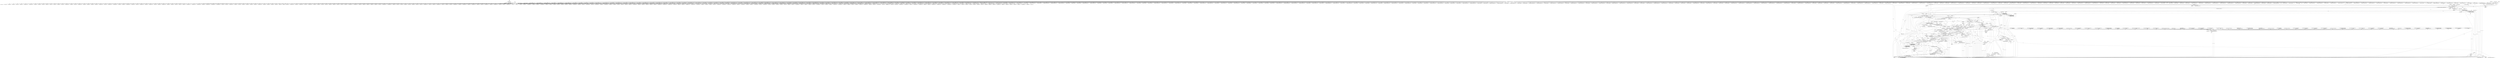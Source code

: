 digraph "0_ImageMagick_56d6e20de489113617cbbddaf41e92600a34db22@array" {
"1010941" [label="(Call,(const char *) attributes[i])"];
"1010906" [label="(Call,attributes[i] != (const xmlChar *) NULL)"];
"1010941" [label="(Call,(const char *) attributes[i])"];
"1010896" [label="(Call,attributes == (const xmlChar **) NULL)"];
"1000185" [label="(MethodParameterIn,const xmlChar **attributes)"];
"1010898" [label="(Call,(const xmlChar **) NULL)"];
"1010884" [label="(Call,(Image *) NULL)"];
"1000237" [label="(Call,(char *) NULL)"];
"1000232" [label="(Call,(const char *) NULL)"];
"1010910" [label="(Call,(const xmlChar *) NULL)"];
"1010965" [label="(Call,(const unsigned char *) NULL)"];
"1011134" [label="(Call,(const char *) NULL)"];
"1011015" [label="(Call,(Image *) NULL)"];
"1010991" [label="(Call,(StringInfo *) NULL)"];
"1011146" [label="(Call,(StringInfo *) NULL)"];
"1011100" [label="(Call,(StringInfo *) NULL)"];
"1010930" [label="(Call,InterpretImageProperties(msl_info->image_info[n],\n                msl_info->attributes[n],(const char *) attributes[i]))"];
"1010928" [label="(Call,attribute=InterpretImageProperties(msl_info->image_info[n],\n                msl_info->attributes[n],(const char *) attributes[i]))"];
"1010946" [label="(Call,CloneString(&value,attribute))"];
"1010973" [label="(Call,CloneImageInfo(msl_info->image_info[n]))"];
"1010971" [label="(Call,profile_info=CloneImageInfo(msl_info->image_info[n]))"];
"1011004" [label="(Call,GetImageCache(profile_info,keyword,exception))"];
"1011002" [label="(Call,profile_image=GetImageCache(profile_info,keyword,exception))"];
"1011013" [label="(Call,profile_image == (Image *) NULL)"];
"1011125" [label="(Call,ResetImageProfileIterator(profile_image))"];
"1011129" [label="(Call,GetNextImageProfile(profile_image))"];
"1011127" [label="(Call,name=GetNextImageProfile(profile_image))"];
"1011132" [label="(Call,name != (const char *) NULL)"];
"1011031" [label="(Call,CopyMagickString(name,keyword,MaxTextExtent))"];
"1011025" [label="(Call,CopyMagickString(filename,keyword,MaxTextExtent))"];
"1011023" [label="(Call,(void) CopyMagickString(filename,keyword,MaxTextExtent))"];
"1011036" [label="(Call,p=filename)"];
"1011043" [label="(Call,p++)"];
"1011069" [label="(Call,p-filename+1)"];
"1011067" [label="(Call,(size_t)\n                          (p-filename+1))"];
"1011064" [label="(Call,CopyMagickString(name,filename,(size_t)\n                          (p-filename+1)))"];
"1011062" [label="(Call,(void) CopyMagickString(name,filename,(size_t)\n                          (p-filename+1)))"];
"1011075" [label="(Call,q=filename)"];
"1011082" [label="(Call,q++)"];
"1011093" [label="(Call,FileToStringInfo(filename,~0UL,exception))"];
"1011091" [label="(Call,profile=FileToStringInfo(filename,~0UL,exception))"];
"1011098" [label="(Call,profile != (StringInfo *) NULL)"];
"1011113" [label="(Call,GetStringInfoDatum(profile))"];
"1011106" [label="(Call,ProfileImage(msl_info->image[n],name,\n                        GetStringInfoDatum(profile),(size_t)\n                        GetStringInfoLength(profile),MagickFalse))"];
"1010958" [label="(Call,ProfileImage(msl_info->image[n],keyword,\n                    (const unsigned char *) NULL,0,MagickTrue))"];
"1010956" [label="(Call,(void) ProfileImage(msl_info->image[n],keyword,\n                    (const unsigned char *) NULL,0,MagickTrue))"];
"1010981" [label="(Call,GetImageProfile(msl_info->image[n],\"iptc\"))"];
"1010979" [label="(Call,profile=GetImageProfile(msl_info->image[n],\"iptc\"))"];
"1010989" [label="(Call,profile != (StringInfo *) NULL)"];
"1011000" [label="(Call,CloneStringInfo(profile))"];
"1010998" [label="(Call,(void *) CloneStringInfo(profile))"];
"1010994" [label="(Call,profile_info->profile=(void *) CloneStringInfo(profile))"];
"1011151" [label="(Call,ProfileImage(msl_info->image[n],name,\n                    GetStringInfoDatum(profile),(size_t)\n                    GetStringInfoLength(profile),MagickFalse))"];
"1011056" [label="(Call,IsPathAccessible(keyword) == MagickFalse)"];
"1011051" [label="(Call,(IsPathDirectory(keyword) < 0) &&\n                        (IsPathAccessible(keyword) == MagickFalse))"];
"1011046" [label="(Call,(*p == ':') && (IsPathDirectory(keyword) < 0) &&\n                        (IsPathAccessible(keyword) == MagickFalse))"];
"1011149" [label="(Call,(void) ProfileImage(msl_info->image[n],name,\n                    GetStringInfoDatum(profile),(size_t)\n                    GetStringInfoLength(profile),MagickFalse))"];
"1011104" [label="(Call,(void) ProfileImage(msl_info->image[n],name,\n                        GetStringInfoDatum(profile),(size_t)\n                        GetStringInfoLength(profile),MagickFalse))"];
"1011117" [label="(Call,GetStringInfoLength(profile))"];
"1011115" [label="(Call,(size_t)\n                        GetStringInfoLength(profile))"];
"1011122" [label="(Call,DestroyStringInfo(profile))"];
"1011120" [label="(Call,profile=DestroyStringInfo(profile))"];
"1019602" [label="(Call,DestroyExceptionInfo(exception))"];
"1019600" [label="(Call,exception=DestroyExceptionInfo(exception))"];
"1011088" [label="(Call,++p)"];
"1011071" [label="(Call,filename+1)"];
"1011029" [label="(Call,(void) CopyMagickString(name,keyword,MaxTextExtent))"];
"1011053" [label="(Call,IsPathDirectory(keyword))"];
"1011052" [label="(Call,IsPathDirectory(keyword) < 0)"];
"1011057" [label="(Call,IsPathAccessible(keyword))"];
"1011140" [label="(Call,GetImageProfile(profile_image,name))"];
"1011138" [label="(Call,profile=GetImageProfile(profile_image,name))"];
"1011144" [label="(Call,profile != (StringInfo *) NULL)"];
"1011158" [label="(Call,GetStringInfoDatum(profile))"];
"1011162" [label="(Call,GetStringInfoLength(profile))"];
"1011160" [label="(Call,(size_t)\n                    GetStringInfoLength(profile))"];
"1011167" [label="(Call,GetNextImageProfile(profile_image))"];
"1011165" [label="(Call,name=GetNextImageProfile(profile_image))"];
"1011171" [label="(Call,DestroyImage(profile_image))"];
"1011169" [label="(Call,profile_image=DestroyImage(profile_image))"];
"1011010" [label="(Call,DestroyImageInfo(profile_info))"];
"1011008" [label="(Call,profile_info=DestroyImageInfo(profile_info))"];
"1011074" [label="(ControlStructure,for (q=filename; *q != '\0'; q++))"];
"1008599" [label="(Call,(const char *) attributes[i])"];
"1018046" [label="(Call,(Image*) NULL)"];
"1017467" [label="(Call,(Image *) NULL)"];
"1011132" [label="(Call,name != (const char *) NULL)"];
"1017623" [label="(Call,(const char *) attributes[i])"];
"1006461" [label="(Call,(const char *) attributes[i])"];
"1014935" [label="(Call,(const char *) attributes[i++])"];
"1014502" [label="(Call,(Image *) NULL)"];
"1018943" [label="(Call,attributes != (const xmlChar **) NULL)"];
"1003100" [label="(Call,(char **) NULL)"];
"1004484" [label="(Call,(const char *) attributes[i++])"];
"1014729" [label="(Call,(const xmlChar *) NULL)"];
"1003912" [label="(Call,SyncCacheViewAuthenticPixels(composite_view,exception))"];
"1006772" [label="(Call,attributes[i] != (const xmlChar *) NULL)"];
"1000234" [label="(Identifier,NULL)"];
"1009820" [label="(Call,(const xmlChar *) NULL)"];
"1011027" [label="(Identifier,keyword)"];
"1016133" [label="(Call,(const char *) NULL)"];
"1004528" [label="(Call,ParseGravityGeometry(msl_info->image[n],value,\n                        &geometry,exception))"];
"1011149" [label="(Call,(void) ProfileImage(msl_info->image[n],name,\n                    GetStringInfoDatum(profile),(size_t)\n                    GetStringInfoLength(profile),MagickFalse))"];
"1003342" [label="(Call,(const xmlChar *) NULL)"];
"1008856" [label="(Call,(Image *) NULL)"];
"1010936" [label="(Call,msl_info->attributes[n])"];
"1004334" [label="(Call,(const xmlChar *) NULL)"];
"1011115" [label="(Call,(size_t)\n                        GetStringInfoLength(profile))"];
"1010920" [label="(Call,keyword=(const char *) attributes[i++])"];
"1019473" [label="(Call,attributes[i] != (const xmlChar *) NULL)"];
"1004223" [label="(Call,(Image *) NULL)"];
"1014856" [label="(Call,(Image *) NULL)"];
"1001578" [label="(Call,(const xmlChar *) NULL)"];
"1014978" [label="(Call,(char **) NULL)"];
"1003329" [label="(Call,attributes != (const xmlChar **) NULL)"];
"1010979" [label="(Call,profile=GetImageProfile(msl_info->image[n],\"iptc\"))"];
"1011033" [label="(Identifier,keyword)"];
"1007963" [label="(Call,attributes[i] != (const xmlChar *) NULL)"];
"1010956" [label="(Call,(void) ProfileImage(msl_info->image[n],keyword,\n                    (const unsigned char *) NULL,0,MagickTrue))"];
"1004977" [label="(Call,attributes[i] != (const xmlChar *) NULL)"];
"1010948" [label="(Identifier,value)"];
"1004729" [label="(Call,(const xmlChar *) NULL)"];
"1011083" [label="(Identifier,q)"];
"1009144" [label="(Call,(const char *) attributes[i])"];
"1011148" [label="(Identifier,NULL)"];
"1010902" [label="(ControlStructure,for (i=0; (attributes[i] != (const xmlChar *) NULL); i++))"];
"1012873" [label="(Call,(const char *) attributes[i++])"];
"1010794" [label="(Call,attributes[i] != (const xmlChar *) NULL)"];
"1008628" [label="(Call,(char **) NULL)"];
"1018781" [label="(Call,(Image *) NULL)"];
"1001605" [label="(Call,(const char *) attributes[i])"];
"1003476" [label="(Call,(Image *) NULL)"];
"1010964" [label="(Identifier,keyword)"];
"1011106" [label="(Call,ProfileImage(msl_info->image[n],name,\n                        GetStringInfoDatum(profile),(size_t)\n                        GetStringInfoLength(profile),MagickFalse))"];
"1000279" [label="(Call,(Image *) NULL)"];
"1011134" [label="(Call,(const char *) NULL)"];
"1019173" [label="(Call,(char **) NULL)"];
"1018251" [label="(Call,(Image*) NULL)"];
"1005603" [label="(Call,(char **) NULL)"];
"1001764" [label="(Call,(const char *) attributes[i++])"];
"1010711" [label="(Call,QueryMagickColor(value,&fill_color,exception))"];
"1018952" [label="(Call,attributes[i] != (const xmlChar *) NULL)"];
"1006241" [label="(Call,(const xmlChar *) NULL)"];
"1010930" [label="(Call,InterpretImageProperties(msl_info->image_info[n],\n                msl_info->attributes[n],(const char *) attributes[i]))"];
"1011096" [label="(Identifier,exception)"];
"1011046" [label="(Call,(*p == ':') && (IsPathDirectory(keyword) < 0) &&\n                        (IsPathAccessible(keyword) == MagickFalse))"];
"1011137" [label="(Block,)"];
"1017032" [label="(Call,(const char *) attributes[i++])"];
"1011025" [label="(Call,CopyMagickString(filename,keyword,MaxTextExtent))"];
"1003146" [label="(Call,GetOneVirtualMagickPixel(msl_info->image[n],\n                        geometry.x,geometry.y,&target,exception))"];
"1014011" [label="(Call,(const char *) attributes[i++])"];
"1010970" [label="(ControlStructure,continue;)"];
"1012993" [label="(Call,(Image *) NULL)"];
"1011140" [label="(Call,GetImageProfile(profile_image,name))"];
"1011124" [label="(ControlStructure,continue;)"];
"1011095" [label="(Identifier,~0UL)"];
"1017221" [label="(Call,(Image *) NULL)"];
"1003024" [label="(Call,(const char *) attributes[i])"];
"1005777" [label="(Call,QueryColorDatabase(value,&draw_info->stroke,\n                        exception))"];
"1003852" [label="(Call,AcquireAuthenticCacheView(composite_image,\n                        exception))"];
"1018373" [label="(Call,(const char *) attributes[i])"];
"1000529" [label="(Call,attributes[i] != (const xmlChar *) NULL)"];
"1014248" [label="(Call,(Image *) NULL)"];
"1007724" [label="(Call,(char **) NULL)"];
"1007223" [label="(Call,(const xmlChar *) NULL)"];
"1002993" [label="(Call,attributes[i] != (const xmlChar *) NULL)"];
"1015143" [label="(Call,ParseRegionGeometry(msl_info->image[n],value,\n                        &geometry,exception))"];
"1009893" [label="(Call,(char **) NULL)"];
"1004956" [label="(Call,(Image *) NULL)"];
"1014663" [label="(Call,(Image *) NULL)"];
"1006434" [label="(Call,(const xmlChar *) NULL)"];
"1013026" [label="(Call,(const char *) attributes[i++])"];
"1002331" [label="(Call,(const xmlChar *) NULL)"];
"1008729" [label="(Call,(Image *) NULL)"];
"1015066" [label="(Call,(Image *) NULL)"];
"1007077" [label="(Call,attributes[i] != (const xmlChar *) NULL)"];
"1006523" [label="(Call,(char **) NULL)"];
"1011146" [label="(Call,(StringInfo *) NULL)"];
"1014268" [label="(Call,attributes != (const xmlChar **) NULL)"];
"1002499" [label="(Call,(Image *) NULL)"];
"1000862" [label="(Call,ParsePageGeometry(msl_info->image[n],value,\n                        &geometry,exception))"];
"1010946" [label="(Call,CloneString(&value,attribute))"];
"1010928" [label="(Call,attribute=InterpretImageProperties(msl_info->image_info[n],\n                msl_info->attributes[n],(const char *) attributes[i]))"];
"1003604" [label="(Call,QueryColorDatabase(value,\n                        &composite_image->background_color,exception))"];
"1012861" [label="(Call,attributes[i] != (const xmlChar *) NULL)"];
"1011118" [label="(Identifier,profile)"];
"1019031" [label="(Call,(const char *) NULL)"];
"1013260" [label="(Call,attributes[i] != (const xmlChar *) NULL)"];
"1011173" [label="(ControlStructure,break;)"];
"1010915" [label="(Block,)"];
"1010996" [label="(Identifier,profile_info)"];
"1008883" [label="(Call,attributes[i] != (const xmlChar *) NULL)"];
"1009667" [label="(Call,attributes[i] != (const xmlChar *) NULL)"];
"1010972" [label="(Identifier,profile_info)"];
"1010906" [label="(Call,attributes[i] != (const xmlChar *) NULL)"];
"1011023" [label="(Call,(void) CopyMagickString(filename,keyword,MaxTextExtent))"];
"1007655" [label="(Call,attributes != (const xmlChar **) NULL)"];
"1007668" [label="(Call,(const xmlChar *) NULL)"];
"1005116" [label="(Call,(const char *) attributes[i++])"];
"1007621" [label="(Call,(Image *) NULL)"];
"1011098" [label="(Call,profile != (StringInfo *) NULL)"];
"1018821" [label="(Call,(Image *) NULL)"];
"1019118" [label="(Call,attributes[i] != (const xmlChar *) NULL)"];
"1013005" [label="(Call,attributes != (const xmlChar **) NULL)"];
"1000232" [label="(Call,(const char *) NULL)"];
"1011472" [label="(Call,(const xmlChar **) NULL)"];
"1013107" [label="(Call,(char **) NULL)"];
"1011014" [label="(Identifier,profile_image)"];
"1011089" [label="(Identifier,p)"];
"1013619" [label="(Call,attributes == (const xmlChar **) NULL)"];
"1007219" [label="(Call,attributes[i] != (const xmlChar *) NULL)"];
"1000235" [label="(Call,value=(char *) NULL)"];
"1017604" [label="(Call,(const char *) attributes[i++])"];
"1010895" [label="(ControlStructure,if (attributes == (const xmlChar **) NULL))"];
"1008762" [label="(Call,(const char *) attributes[i++])"];
"1010974" [label="(Call,msl_info->image_info[n])"];
"1011029" [label="(Call,(void) CopyMagickString(name,keyword,MaxTextExtent))"];
"1011018" [label="(Block,)"];
"1011057" [label="(Call,IsPathAccessible(keyword))"];
"1018560" [label="(Call,(Image *) NULL)"];
"1016302" [label="(Call,attributes[i] != (const xmlChar *) NULL)"];
"1006249" [label="(Call,(const char *) attributes[i++])"];
"1003448" [label="(Call,(const char *) NULL)"];
"1015731" [label="(Call,attributes == (const xmlChar **) NULL)"];
"1000307" [label="(Call,(const xmlChar *) NULL)"];
"1010825" [label="(Call,(const char *) attributes[i])"];
"1008241" [label="(Call,CatchException(exception))"];
"1008874" [label="(Call,attributes != (const xmlChar **) NULL)"];
"1019122" [label="(Call,(const xmlChar *) NULL)"];
"1010947" [label="(Call,&value)"];
"1011170" [label="(Identifier,profile_image)"];
"1011091" [label="(Call,profile=FileToStringInfo(filename,~0UL,exception))"];
"1010931" [label="(Call,msl_info->image_info[n])"];
"1008651" [label="(Call,(char **) NULL)"];
"1010806" [label="(Call,(const char *) attributes[i++])"];
"1017596" [label="(Call,(const xmlChar *) NULL)"];
"1002533" [label="(Call,(const char *) attributes[i++])"];
"1002705" [label="(Call,attributes[i] != (const xmlChar *) NULL)"];
"1007108" [label="(Call,(const char *) attributes[i])"];
"1017492" [label="(Call,(const xmlChar *) NULL)"];
"1003350" [label="(Call,(const char *) attributes[i++])"];
"1017427" [label="(Call,(Image *) NULL)"];
"1015276" [label="(Call,(Image *) NULL)"];
"1009698" [label="(Call,(const char *) attributes[i])"];
"1009249" [label="(Call,GetOneVirtualMagickPixel(msl_info->image[n],\n                        geometry.x,geometry.y,&target,exception))"];
"1018149" [label="(Call,(const xmlChar *) NULL)"];
"1007345" [label="(Call,ParsePageGeometry(msl_info->image[n],value,\n                        &geometry,exception))"];
"1005095" [label="(Call,attributes != (const xmlChar **) NULL)"];
"1008160" [label="(Call,(const xmlChar *) NULL)"];
"1000185" [label="(MethodParameterIn,const xmlChar **attributes)"];
"1004968" [label="(Call,attributes != (const xmlChar **) NULL)"];
"1019108" [label="(Call,attributes == (const xmlChar **) NULL)"];
"1010981" [label="(Call,GetImageProfile(msl_info->image[n],\"iptc\"))"];
"1002109" [label="(Call,QueryColorDatabase(value,\n                        &msl_info->image[n]->border_color,exception))"];
"1000541" [label="(Call,(const char *) attributes[i++])"];
"1016551" [label="(Call,attributes[i] != (const xmlChar *) NULL)"];
"1011228" [label="(Call,(const xmlChar *) NULL)"];
"1011479" [label="(Call,attributes[i] != (const xmlChar *) NULL)"];
"1017254" [label="(Call,(const char *) attributes[i++])"];
"1006803" [label="(Call,(const char *) attributes[i])"];
"1010626" [label="(Call,(const xmlChar *) NULL)"];
"1013264" [label="(Call,(const xmlChar *) NULL)"];
"1018710" [label="(Call,(char **) NULL)"];
"1011168" [label="(Identifier,profile_image)"];
"1015773" [label="(Call,(const char *) attributes[i])"];
"1004756" [label="(Call,(const char *) attributes[i])"];
"1007056" [label="(Call,(Image *) NULL)"];
"1018629" [label="(Call,(Image *) NULL)"];
"1012008" [label="(Call,(char **) NULL)"];
"1017908" [label="(Call,(Image*) NULL)"];
"1001565" [label="(Call,attributes != (const xmlChar **) NULL)"];
"1010106" [label="(Call,attributes[i] != (const xmlChar *) NULL)"];
"1006586" [label="(Call,(Image *) NULL)"];
"1010507" [label="(Call,(char **) NULL)"];
"1004701" [label="(Call,(Image *) NULL)"];
"1010304" [label="(Call,(const char *) attributes[i])"];
"1011031" [label="(Call,CopyMagickString(name,keyword,MaxTextExtent))"];
"1008568" [label="(Call,attributes == (const xmlChar **) NULL)"];
"1011047" [label="(Call,*p == ':')"];
"1011038" [label="(Identifier,filename)"];
"1010285" [label="(Call,(const char *) attributes[i++])"];
"1010971" [label="(Call,profile_info=CloneImageInfo(msl_info->image_info[n]))"];
"1011103" [label="(Block,)"];
"1011065" [label="(Identifier,name)"];
"1008556" [label="(Call,(Image *) NULL)"];
"1017020" [label="(Call,attributes[i] != (const xmlChar *) NULL)"];
"1017972" [label="(Call,(const char *) attributes[i])"];
"1001983" [label="(Call,(Image *) NULL)"];
"1017944" [label="(Call,(const xmlChar *) NULL)"];
"1011128" [label="(Identifier,name)"];
"1008486" [label="(Call,(Image *) NULL)"];
"1011066" [label="(Identifier,filename)"];
"1011145" [label="(Identifier,profile)"];
"1018416" [label="(Call,(Image *) NULL)"];
"1013153" [label="(Call,(Image *) NULL)"];
"1011059" [label="(Identifier,MagickFalse)"];
"1005104" [label="(Call,attributes[i] != (const xmlChar *) NULL)"];
"1004737" [label="(Call,(const char *) attributes[i++])"];
"1011157" [label="(Identifier,name)"];
"1011087" [label="(Call,*++p)"];
"1004321" [label="(Call,attributes != (const xmlChar **) NULL)"];
"1007796" [label="(Call,(char **) NULL)"];
"1003224" [label="(Call,GetOneVirtualMagickPixel(msl_info->image[n],\n                        geometry.x,geometry.y,&target,exception))"];
"1019259" [label="(Call,(const char *) attributes[i++])"];
"1009457" [label="(Call,attributes != (const xmlChar **) NULL)"];
"1018177" [label="(Call,(const char *) attributes[i])"];
"1010993" [label="(Identifier,NULL)"];
"1011077" [label="(Identifier,filename)"];
"1015555" [label="(Call,(const char *) attributes[i])"];
"1011058" [label="(Identifier,keyword)"];
"1011158" [label="(Call,GetStringInfoDatum(profile))"];
"1014913" [label="(Call,attributes == (const xmlChar **) NULL)"];
"1009104" [label="(Call,attributes != (const xmlChar **) NULL)"];
"1010545" [label="(Call,(Image *) NULL)"];
"1004476" [label="(Call,(const xmlChar *) NULL)"];
"1004443" [label="(Call,(Image *) NULL)"];
"1005702" [label="(Call,(char **) NULL)"];
"1011909" [label="(Call,(char **) NULL)"];
"1011127" [label="(Call,name=GetNextImageProfile(profile_image))"];
"1010896" [label="(Call,attributes == (const xmlChar **) NULL)"];
"1011082" [label="(Call,q++)"];
"1018983" [label="(Call,(const char *) attributes[i])"];
"1006679" [label="(Call,(const char *) attributes[i])"];
"1009559" [label="(Call,(char **) NULL)"];
"1009478" [label="(Call,(const char *) attributes[i++])"];
"1016998" [label="(Call,(Image *) NULL)"];
"1010994" [label="(Call,profile_info->profile=(void *) CloneStringInfo(profile))"];
"1016530" [label="(Call,(Image *) NULL)"];
"1005008" [label="(Call,(const char *) attributes[i])"];
"1005566" [label="(Call,(char **) NULL)"];
"1002635" [label="(Call,(Image *) NULL)"];
"1002016" [label="(Call,(const xmlChar *) NULL)"];
"1017744" [label="(Call,(const xmlChar *) NULL)"];
"1011151" [label="(Call,ProfileImage(msl_info->image[n],name,\n                    GetStringInfoDatum(profile),(size_t)\n                    GetStringInfoLength(profile),MagickFalse))"];
"1004884" [label="(Call,(const char *) attributes[i])"];
"1019601" [label="(Identifier,exception)"];
"1011054" [label="(Identifier,keyword)"];
"1008355" [label="(Call,attributes[i] != (const xmlChar *) NULL)"];
"1018873" [label="(Call,(const char *) attributes[i])"];
"1011169" [label="(Call,profile_image=DestroyImage(profile_image))"];
"1011062" [label="(Call,(void) CopyMagickString(name,filename,(size_t)\n                          (p-filename+1)))"];
"1015288" [label="(Call,attributes != (const xmlChar **) NULL)"];
"1004306" [label="(Call,(Image *) NULL)"];
"1013999" [label="(Call,attributes[i] != (const xmlChar *) NULL)"];
"1011117" [label="(Call,GetStringInfoLength(profile))"];
"1004503" [label="(Call,(const char *) attributes[i])"];
"1018135" [label="(Call,attributes == (const xmlChar **) NULL)"];
"1009466" [label="(Call,attributes[i] != (const xmlChar *) NULL)"];
"1016293" [label="(Call,attributes != (const xmlChar **) NULL)"];
"1003989" [label="(Call,(Image *) NULL)"];
"1012916" [label="(Call,(char *) NULL)"];
"1002451" [label="(Call,(Image *) NULL)"];
"1011008" [label="(Call,profile_info=DestroyImageInfo(profile_info))"];
"1011015" [label="(Call,(Image *) NULL)"];
"1006330" [label="(Call,(char **) NULL)"];
"1011100" [label="(Call,(StringInfo *) NULL)"];
"1011071" [label="(Call,filename+1)"];
"1011076" [label="(Identifier,q)"];
"1000936" [label="(Call,(char **) NULL)"];
"1004989" [label="(Call,(const char *) attributes[i++])"];
"1006216" [label="(Call,(Image *) NULL)"];
"1008367" [label="(Call,(const char *) attributes[i++])"];
"1016823" [label="(Call,attributes != (const xmlChar **) NULL)"];
"1010886" [label="(Identifier,NULL)"];
"1003185" [label="(Call,GetOneVirtualMagickPixel(msl_info->image[n],\n                        geometry.x,geometry.y,&target,exception))"];
"1000959" [label="(Call,(char **) NULL)"];
"1011491" [label="(Call,(const char *) attributes[i++])"];
"1000533" [label="(Call,(const xmlChar *) NULL)"];
"1018113" [label="(Call,(Image*) NULL)"];
"1004330" [label="(Call,attributes[i] != (const xmlChar *) NULL)"];
"1013667" [label="(Call,(const char *) attributes[i])"];
"1000315" [label="(Call,(const char *) attributes[i++])"];
"1005726" [label="(Call,(char **) NULL)"];
"1012865" [label="(Call,(const xmlChar *) NULL)"];
"1017564" [label="(Call,(Image *) NULL)"];
"1011139" [label="(Identifier,profile)"];
"1008346" [label="(Call,attributes != (const xmlChar **) NULL)"];
"1007182" [label="(Call,(Image *) NULL)"];
"1011104" [label="(Call,(void) ProfileImage(msl_info->image[n],name,\n                        GetStringInfoDatum(profile),(size_t)\n                        GetStringInfoLength(profile),MagickFalse))"];
"1017519" [label="(Call,(const char *) attributes[i])"];
"1018321" [label="(Call,(Image *) NULL)"];
"1001783" [label="(Call,(const char *) attributes[i])"];
"1004463" [label="(Call,attributes != (const xmlChar **) NULL)"];
"1008334" [label="(Call,(Image *) NULL)"];
"1019463" [label="(Call,attributes == (const xmlChar **) NULL)"];
"1014277" [label="(Call,attributes[i] != (const xmlChar *) NULL)"];
"1014090" [label="(Call,ParseRegionGeometry(msl_info->image[n],value,\n                        &geometry,exception))"];
"1007967" [label="(Call,(const xmlChar *) NULL)"];
"1011003" [label="(Identifier,profile_image)"];
"1017364" [label="(Call,(char **) NULL)"];
"1010414" [label="(Call,attributes[i] != (const xmlChar *) NULL)"];
"1002997" [label="(Call,(const xmlChar *) NULL)"];
"1009658" [label="(Call,attributes != (const xmlChar **) NULL)"];
"1010898" [label="(Call,(const xmlChar **) NULL)"];
"1015515" [label="(Call,attributes != (const xmlChar **) NULL)"];
"1014556" [label="(Call,(const char *) attributes[i])"];
"1014003" [label="(Call,(const xmlChar *) NULL)"];
"1001731" [label="(Call,(Image *) NULL)"];
"1005384" [label="(Call,QueryColorDatabase(value,&draw_info->fill,\n                        exception))"];
"1008781" [label="(Call,(const char *) attributes[i])"];
"1015487" [label="(Call,(Image *) NULL)"];
"1013272" [label="(Call,(const char *) attributes[i++])"];
"1011255" [label="(Call,(const char *) attributes[i])"];
"1010897" [label="(Identifier,attributes)"];
"1011041" [label="(Identifier,p)"];
"1004853" [label="(Call,attributes[i] != (const xmlChar *) NULL)"];
"1009008" [label="(Call,CloneImage(msl_info->image[j],0,0,\n                            MagickFalse,exception))"];
"1014528" [label="(Call,(const xmlChar *) NULL)"];
"1010943" [label="(Call,attributes[i])"];
"1003765" [label="(Call,(const char *) NULL)"];
"1003943" [label="(Call,(char **) NULL)"];
"1010418" [label="(Call,(const xmlChar *) NULL)"];
"1012083" [label="(Call,QueryColorDatabase(value,&draw_info->stroke,\n                        exception))"];
"1010884" [label="(Call,(Image *) NULL)"];
"1002239" [label="(Call,(Image *) NULL)"];
"1011119" [label="(Identifier,MagickFalse)"];
"1017740" [label="(Call,attributes[i] != (const xmlChar *) NULL)"];
"1008590" [label="(Call,(const char *) attributes[i++])"];
"1012662" [label="(Call,(const xmlChar *) NULL)"];
"1015753" [label="(Call,(const char *) attributes[i++])"];
"1010097" [label="(Call,attributes != (const xmlChar **) NULL)"];
"1010901" [label="(ControlStructure,break;)"];
"1012851" [label="(Call,attributes == (const xmlChar **) NULL)"];
"1011043" [label="(Call,p++)"];
"1016362" [label="(Call,(char **) NULL)"];
"1014756" [label="(Call,(const char *) attributes[i])"];
"1001752" [label="(Call,attributes[i] != (const xmlChar *) NULL)"];
"1006237" [label="(Call,attributes[i] != (const xmlChar *) NULL)"];
"1006639" [label="(Call,attributes != (const xmlChar **) NULL)"];
"1011136" [label="(Identifier,NULL)"];
"1010995" [label="(Call,profile_info->profile)"];
"1010922" [label="(Call,(const char *) attributes[i++])"];
"1004832" [label="(Call,(Image *) NULL)"];
"1018641" [label="(Call,attributes != (const xmlChar **) NULL)"];
"1010110" [label="(Call,(const xmlChar *) NULL)"];
"1006931" [label="(Call,(Image *) NULL)"];
"1010990" [label="(Identifier,profile)"];
"1013929" [label="(Call,(Image *) NULL)"];
"1009203" [label="(Call,(char **) NULL)"];
"1011160" [label="(Call,(size_t)\n                    GetStringInfoLength(profile))"];
"1014785" [label="(Call,(char **) NULL)"];
"1000303" [label="(Call,attributes[i] != (const xmlChar *) NULL)"];
"1007941" [label="(Call,(Image *) NULL)"];
"1003532" [label="(Call,(const char *) attributes[i])"];
"1011053" [label="(Call,IsPathDirectory(keyword))"];
"1010929" [label="(Identifier,attribute)"];
"1008887" [label="(Call,(const xmlChar *) NULL)"];
"1009470" [label="(Call,(const xmlChar *) NULL)"];
"1019247" [label="(Call,attributes[i] != (const xmlChar *) NULL)"];
"1012658" [label="(Call,attributes[i] != (const xmlChar *) NULL)"];
"1003369" [label="(Call,(const char *) attributes[i])"];
"1006430" [label="(Call,attributes[i] != (const xmlChar *) NULL)"];
"1002717" [label="(Call,(const char *) attributes[i++])"];
"1002012" [label="(Call,attributes[i] != (const xmlChar *) NULL)"];
"1009113" [label="(Call,attributes[i] != (const xmlChar *) NULL)"];
"1015528" [label="(Call,(const xmlChar *) NULL)"];
"1010273" [label="(Call,attributes[i] != (const xmlChar *) NULL)"];
"1012893" [label="(Call,(const char *) attributes[i])"];
"1003661" [label="(Call,GetOneVirtualPixel(msl_info->image[n],geometry.x,\n                        geometry.y,&target,exception))"];
"1004660" [label="(Call,(Image *) NULL)"];
"1014955" [label="(Call,(const char *) attributes[i])"];
"1010987" [label="(Literal,\"iptc\")"];
"1017024" [label="(Call,(const xmlChar *) NULL)"];
"1010958" [label="(Call,ProfileImage(msl_info->image[n],keyword,\n                    (const unsigned char *) NULL,0,MagickTrue))"];
"1010798" [label="(Call,(const xmlChar *) NULL)"];
"1017273" [label="(Call,(const char *) attributes[i])"];
"1015745" [label="(Call,(const xmlChar *) NULL)"];
"1010941" [label="(Call,(const char *) attributes[i])"];
"1008146" [label="(Call,attributes == (const xmlChar **) NULL)"];
"1017233" [label="(Call,attributes != (const xmlChar **) NULL)"];
"1016888" [label="(Call,(char **) NULL)"];
"1012032" [label="(Call,(char **) NULL)"];
"1002761" [label="(Call,ParsePageGeometry(msl_info->image[n],value,\n                        &geometry,exception))"];
"1010653" [label="(Call,(const char *) attributes[i])"];
"1008582" [label="(Call,(const xmlChar *) NULL)"];
"1004151" [label="(Call,GetOneVirtualPixel(msl_info->image[n],geometry.x,\n                        geometry.y,&target,exception))"];
"1006268" [label="(Call,(const char *) attributes[i])"];
"1014737" [label="(Call,(const char *) attributes[i++])"];
"1009807" [label="(Call,attributes != (const xmlChar **) NULL)"];
"1004112" [label="(Call,GetOneVirtualPixel(msl_info->image[n],geometry.x,\n                        geometry.y,&target,exception))"];
"1010965" [label="(Call,(const unsigned char *) NULL)"];
"1016542" [label="(Call,attributes != (const xmlChar **) NULL)"];
"1014524" [label="(Call,attributes[i] != (const xmlChar *) NULL)"];
"1002043" [label="(Call,(const char *) attributes[i])"];
"1000334" [label="(Call,(const char *) attributes[i])"];
"1019301" [label="(Call,QueryMagickColor(value,&target,exception))"];
"1011125" [label="(Call,ResetImageProfileIterator(profile_image))"];
"1009445" [label="(Call,(Image *) NULL)"];
"1010968" [label="(Literal,0)"];
"1007231" [label="(Call,(const char *) attributes[i++])"];
"1001878" [label="(Call,(char **) NULL)"];
"1006409" [label="(Call,(Image *) NULL)"];
"1011133" [label="(Identifier,name)"];
"1001942" [label="(Call,(Image *) NULL)"];
"1010914" [label="(Identifier,i)"];
"1015353" [label="(Call,ParseRegionGeometry(msl_info->image[n],value,\n                        &geometry,exception))"];
"1004472" [label="(Call,attributes[i] != (const xmlChar *) NULL)"];
"1019593" [label="(Call,value != NULL)"];
"1011069" [label="(Call,p-filename+1)"];
"1001743" [label="(Call,attributes != (const xmlChar **) NULL)"];
"1001586" [label="(Call,(const char *) attributes[i++])"];
"1006228" [label="(Call,attributes != (const xmlChar **) NULL)"];
"1010137" [label="(Call,(const char *) attributes[i])"];
"1009780" [label="(Call,(Image *) NULL)"];
"1007089" [label="(Call,(const char *) attributes[i++])"];
"1015719" [label="(Call,(Image *) NULL)"];
"1019251" [label="(Call,(const xmlChar *) NULL)"];
"1006964" [label="(Call,(const char *) attributes[i++])"];
"1011034" [label="(Identifier,MaxTextExtent)"];
"1019603" [label="(Identifier,exception)"];
"1004844" [label="(Call,attributes != (const xmlChar **) NULL)"];
"1010973" [label="(Call,CloneImageInfo(msl_info->image_info[n]))"];
"1011141" [label="(Identifier,profile_image)"];
"1012212" [label="(Call,QueryColorDatabase(value,&draw_info->undercolor,\n                        exception))"];
"1015078" [label="(Call,attributes != (const xmlChar **) NULL)"];
"1006368" [label="(Call,(Image *) NULL)"];
"1011051" [label="(Call,(IsPathDirectory(keyword) < 0) &&\n                        (IsPathAccessible(keyword) == MagickFalse))"];
"1011162" [label="(Call,GetStringInfoLength(profile))"];
"1016845" [label="(Call,(const char *) attributes[i++])"];
"1010982" [label="(Call,msl_info->image[n])"];
"1019225" [label="(Call,(Image *) NULL)"];
"1002948" [label="(Call,(Image *) NULL)"];
"1017583" [label="(Call,attributes != (const xmlChar **) NULL)"];
"1016865" [label="(Call,(const char *) attributes[i])"];
"1000520" [label="(Call,attributes != (const xmlChar **) NULL)"];
"1006857" [label="(Call,(Image *) NULL)"];
"1017719" [label="(Call,(Image *) NULL)"];
"1005924" [label="(Call,QueryColorDatabase(value,&draw_info->undercolor,\n                        exception))"];
"1000239" [label="(Identifier,NULL)"];
"1016582" [label="(Call,(const char *) attributes[i])"];
"1011200" [label="(Call,(Image *) NULL)"];
"1011107" [label="(Call,msl_info->image[n])"];
"1008895" [label="(Call,(const char *) attributes[i++])"];
"1002024" [label="(Call,(const char *) attributes[i++])"];
"1002525" [label="(Call,(const xmlChar *) NULL)"];
"1011130" [label="(Identifier,profile_image)"];
"1004865" [label="(Call,(const char *) attributes[i++])"];
"1014207" [label="(Call,(Image *) NULL)"];
"1013018" [label="(Call,(const xmlChar *) NULL)"];
"1017674" [label="(Call,(char **) NULL)"];
"1007695" [label="(Call,(const char *) attributes[i])"];
"1002339" [label="(Call,(const char *) attributes[i++])"];
"1017242" [label="(Call,attributes[i] != (const xmlChar *) NULL)"];
"1013250" [label="(Call,attributes == (const xmlChar **) NULL)"];
"1008578" [label="(Call,attributes[i] != (const xmlChar *) NULL)"];
"1018449" [label="(Call,(const xmlChar *) NULL)"];
"1010622" [label="(Call,attributes[i] != (const xmlChar *) NULL)"];
"1011006" [label="(Identifier,keyword)"];
"1014308" [label="(Call,(const char *) attributes[i])"];
"1011152" [label="(Call,msl_info->image[n])"];
"1006421" [label="(Call,attributes != (const xmlChar **) NULL)"];
"1017752" [label="(Call,(const char *) attributes[i++])"];
"1011002" [label="(Call,profile_image=GetImageCache(profile_info,keyword,exception))"];
"1003501" [label="(Call,attributes[i] != (const xmlChar *) NULL)"];
"1009311" [label="(Call,GetOneVirtualMagickPixel(msl_info->image[n],\n                        geometry.x,geometry.y,&target,exception))"];
"1010264" [label="(Call,attributes != (const xmlChar **) NULL)"];
"1018354" [label="(Call,(const char *) attributes[i++])"];
"1011120" [label="(Call,profile=DestroyStringInfo(profile))"];
"1000484" [label="(Call,(Image *) NULL)"];
"1008741" [label="(Call,attributes != (const xmlChar **) NULL)"];
"1008142" [label="(Call,(Image *) NULL)"];
"1019279" [label="(Call,(const char *) attributes[i])"];
"1015536" [label="(Call,(const char *) attributes[i++])"];
"1009847" [label="(Call,(const char *) attributes[i])"];
"1007953" [label="(Call,attributes == (const xmlChar **) NULL)"];
"1002553" [label="(Call,(const char *) attributes[i])"];
"1014923" [label="(Call,attributes[i] != (const xmlChar *) NULL)"];
"1013695" [label="(Call,(char **) NULL)"];
"1004716" [label="(Call,attributes != (const xmlChar **) NULL)"];
"1010118" [label="(Call,(const char *) attributes[i++])"];
"1000294" [label="(Call,attributes != (const xmlChar **) NULL)"];
"1010734" [label="(Call,(char **) NULL)"];
"1015016" [label="(Call,(Image *) NULL)"];
"1011044" [label="(Identifier,p)"];
"1011017" [label="(Identifier,NULL)"];
"1016333" [label="(Call,(const char *) attributes[i])"];
"1011045" [label="(ControlStructure,if ((*p == ':') && (IsPathDirectory(keyword) < 0) &&\n                        (IsPathAccessible(keyword) == MagickFalse)))"];
"1002291" [label="(Call,(Image *) NULL)"];
"1010991" [label="(Call,(StringInfo *) NULL)"];
"1017500" [label="(Call,(const char *) attributes[i++])"];
"1010907" [label="(Call,attributes[i])"];
"1018854" [label="(Call,(const char *) attributes[i++])"];
"1009940" [label="(Call,(char **) NULL)"];
"1014725" [label="(Call,attributes[i] != (const xmlChar *) NULL)"];
"1011886" [label="(Call,(char **) NULL)"];
"1018928" [label="(Call,(Image *) NULL)"];
"1003459" [label="(Call,CloneImage(msl_info->image[j],0,0,\n                            MagickFalse,exception))"];
"1002511" [label="(Call,attributes != (const xmlChar **) NULL)"];
"1004981" [label="(Call,(const xmlChar *) NULL)"];
"1019505" [label="(Call,(const char *) attributes[i])"];
"1007975" [label="(Call,(const char *) attributes[i++])"];
"1006660" [label="(Call,(const char *) attributes[i++])"];
"1010959" [label="(Call,msl_info->image[n])"];
"1005108" [label="(Call,(const xmlChar *) NULL)"];
"1001550" [label="(Call,(Image *) NULL)"];
"1002984" [label="(Call,attributes != (const xmlChar **) NULL)"];
"1013014" [label="(Call,attributes[i] != (const xmlChar *) NULL)"];
"1011121" [label="(Identifier,profile)"];
"1005059" [label="(Call,(Image *) NULL)"];
"1001680" [label="(Call,(Image *) NULL)"];
"1011004" [label="(Call,GetImageCache(profile_info,keyword,exception))"];
"1003075" [label="(Call,QueryColorDatabase(value,&draw_info->fill,\n                        exception))"];
"1015099" [label="(Call,(const char *) attributes[i++])"];
"1007676" [label="(Call,(const char *) attributes[i++])"];
"1011122" [label="(Call,DestroyStringInfo(profile))"];
"1010082" [label="(Call,(Image *) NULL)"];
"1011013" [label="(Call,profile_image == (Image *) NULL)"];
"1013238" [label="(Call,(Image *) NULL)"];
"1010953" [label="(Identifier,keyword)"];
"1002576" [label="(Call,(char **) NULL)"];
"1011070" [label="(Identifier,p)"];
"1011112" [label="(Identifier,name)"];
"1018445" [label="(Call,attributes[i] != (const xmlChar *) NULL)"];
"1016833" [label="(Call,attributes[i] != (const xmlChar *) NULL)"];
"1006983" [label="(Call,(const char *) attributes[i])"];
"1010613" [label="(Call,attributes != (const xmlChar **) NULL)"];
"1010955" [label="(Block,)"];
"1008359" [label="(Call,(const xmlChar *) NULL)"];
"1004214" [label="(Call,ParseGravityGeometry(image,composite_geometry,&geometry,\n            exception))"];
"1004361" [label="(Call,(const char *) attributes[i])"];
"1006442" [label="(Call,(const char *) attributes[i++])"];
"1011224" [label="(Call,attributes[i] != (const xmlChar *) NULL)"];
"1014514" [label="(Call,attributes == (const xmlChar **) NULL)"];
"1010634" [label="(Call,(const char *) attributes[i++])"];
"1013639" [label="(Call,(const xmlChar *) NULL)"];
"1010405" [label="(Call,attributes != (const xmlChar **) NULL)"];
"1008750" [label="(Call,attributes[i] != (const xmlChar *) NULL)"];
"1011099" [label="(Identifier,profile)"];
"1002906" [label="(Call,(Image *) NULL)"];
"1009990" [label="(Call,(char **) NULL)"];
"1013764" [label="(Call,(char **) NULL)"];
"1016947" [label="(Call,(Image *) NULL)"];
"1001137" [label="(Call,QueryColorDatabase(value,&draw_info->stroke,\n                        exception))"];
"1007984" [label="(Call,(const char *) attributes[i])"];
"1015584" [label="(Call,(char **) NULL)"];
"1018145" [label="(Call,attributes[i] != (const xmlChar *) NULL)"];
"1011067" [label="(Call,(size_t)\n                          (p-filename+1))"];
"1015524" [label="(Call,attributes[i] != (const xmlChar *) NULL)"];
"1016763" [label="(Call,(Image *) NULL)"];
"1011510" [label="(Call,(const char *) attributes[i])"];
"1013635" [label="(Call,attributes[i] != (const xmlChar *) NULL)"];
"1011759" [label="(Call,QueryColorDatabase(value,&draw_info->fill,\n                        exception))"];
"1002521" [label="(Call,attributes[i] != (const xmlChar *) NULL)"];
"1011001" [label="(Identifier,profile)"];
"1000560" [label="(Call,(const char *) attributes[i])"];
"1007821" [label="(Call,(char **) NULL)"];
"1017479" [label="(Call,attributes != (const xmlChar **) NULL)"];
"1013787" [label="(Call,(char **) NULL)"];
"1007210" [label="(Call,attributes != (const xmlChar **) NULL)"];
"1015301" [label="(Call,(const xmlChar *) NULL)"];
"1011075" [label="(Call,q=filename)"];
"1008415" [label="(Call,(char **) NULL)"];
"1000217" [label="(Call,exception=AcquireExceptionInfo())"];
"1011012" [label="(ControlStructure,if (profile_image == (Image *) NULL))"];
"1016278" [label="(Call,(Image *) NULL)"];
"1011167" [label="(Call,GetNextImageProfile(profile_image))"];
"1006943" [label="(Call,attributes != (const xmlChar **) NULL)"];
"1011483" [label="(Call,(const xmlChar *) NULL)"];
"1011073" [label="(Literal,1)"];
"1012941" [label="(Call,CatchException(exception))"];
"1011138" [label="(Call,profile=GetImageProfile(profile_image,name))"];
"1018964" [label="(Call,(const char *) attributes[i++])"];
"1011123" [label="(Identifier,profile)"];
"1007316" [label="(Call,QueryColorDatabase(value,\n                        &msl_info->image[n]->matte_color,exception))"];
"1014142" [label="(Call,(char **) NULL)"];
"1000443" [label="(Call,(Image *) NULL)"];
"1004342" [label="(Call,(const char *) attributes[i++])"];
"1011215" [label="(Call,attributes != (const xmlChar **) NULL)"];
"1018650" [label="(Call,attributes[i] != (const xmlChar *) NULL)"];
"1011131" [label="(ControlStructure,while (name != (const char *) NULL))"];
"1010784" [label="(Call,attributes == (const xmlChar **) NULL)"];
"1016387" [label="(Call,(char **) NULL)"];
"1016837" [label="(Call,(const xmlChar *) NULL)"];
"1011812" [label="(Call,ParsePageGeometry(msl_info->image[n],value,\n                        &geometry,exception))"];
"1005437" [label="(Call,ParsePageGeometry(msl_info->image[n],value,\n                        &geometry,exception))"];
"1010587" [label="(Call,(Image *) NULL)"];
"1000809" [label="(Call,QueryColorDatabase(value,&draw_info->fill,\n                        exception))"];
"1012670" [label="(Call,(const char *) attributes[i++])"];
"1011236" [label="(Call,(const char *) attributes[i++])"];
"1018157" [label="(Call,(const char *) attributes[i++])"];
"1009117" [label="(Call,(const xmlChar *) NULL)"];
"1015309" [label="(Call,(const char *) attributes[i++])"];
"1001266" [label="(Call,QueryColorDatabase(value,&draw_info->undercolor,\n                        exception))"];
"1017930" [label="(Call,attributes == (const xmlChar **) NULL)"];
"1014438" [label="(Call,(Image *) NULL)"];
"1002736" [label="(Call,(const char *) attributes[i])"];
"1018333" [label="(Call,attributes != (const xmlChar **) NULL)"];
"1018681" [label="(Call,(const char *) attributes[i])"];
"1008168" [label="(Call,(const char *) attributes[i++])"];
"1016563" [label="(Call,(const char *) attributes[i++])"];
"1010998" [label="(Call,(void *) CloneStringInfo(profile))"];
"1011171" [label="(Call,DestroyImage(profile_image))"];
"1018654" [label="(Call,(const xmlChar *) NULL)"];
"1003311" [label="(Call,(Image *) NULL)"];
"1008674" [label="(Call,(char **) NULL)"];
"1019237" [label="(Call,attributes == (const xmlChar **) NULL)"];
"1001574" [label="(Call,attributes[i] != (const xmlChar *) NULL)"];
"1018956" [label="(Call,(const xmlChar *) NULL)"];
"1007664" [label="(Call,attributes[i] != (const xmlChar *) NULL)"];
"1011172" [label="(Identifier,profile_image)"];
"1010921" [label="(Identifier,keyword)"];
"1002696" [label="(Call,attributes != (const xmlChar **) NULL)"];
"1015087" [label="(Call,attributes[i] != (const xmlChar *) NULL)"];
"1013972" [label="(Call,(Image *) NULL)"];
"1006776" [label="(Call,(const xmlChar *) NULL)"];
"1011088" [label="(Call,++p)"];
"1018842" [label="(Call,attributes[i] != (const xmlChar *) NULL)"];
"1017010" [label="(Call,attributes == (const xmlChar **) NULL)"];
"1011036" [label="(Call,p=filename)"];
"1011009" [label="(Identifier,profile_info)"];
"1011035" [label="(ControlStructure,for (p=filename; *p != '\0'; p++))"];
"1001058" [label="(Call,(char **) NULL)"];
"1017592" [label="(Call,attributes[i] != (const xmlChar *) NULL)"];
"1014536" [label="(Call,(const char *) attributes[i++])"];
"1011056" [label="(Call,IsPathAccessible(keyword) == MagickFalse)"];
"1016684" [label="(Call,(char **) NULL)"];
"1017488" [label="(Call,attributes[i] != (const xmlChar *) NULL)"];
"1011060" [label="(Block,)"];
"1001756" [label="(Call,(const xmlChar *) NULL)"];
"1009169" [label="(Call,QueryMagickColor(value,&target,exception))"];
"1013990" [label="(Call,attributes != (const xmlChar **) NULL)"];
"1012689" [label="(Call,(const char *) attributes[i])"];
"1010904" [label="(Identifier,i)"];
"1016314" [label="(Call,(const char *) attributes[i++])"];
"1010015" [label="(Call,(char **) NULL)"];
"1010393" [label="(Call,(Image *) NULL)"];
"1011005" [label="(Identifier,profile_info)"];
"1010989" [label="(Call,profile != (StringInfo *) NULL)"];
"1010900" [label="(Identifier,NULL)"];
"1003513" [label="(Call,(const char *) attributes[i++])"];
"1014289" [label="(Call,(const char *) attributes[i++])"];
"1004725" [label="(Call,attributes[i] != (const xmlChar *) NULL)"];
"1003939" [label="(Call,RotateImage(composite_image,\n                        StringToDouble(value,(char **) NULL),exception))"];
"1010949" [label="(Identifier,attribute)"];
"1011080" [label="(Identifier,q)"];
"1006648" [label="(Call,attributes[i] != (const xmlChar *) NULL)"];
"1018457" [label="(Call,(const char *) attributes[i++])"];
"1011052" [label="(Call,IsPathDirectory(keyword) < 0)"];
"1019600" [label="(Call,exception=DestroyExceptionInfo(exception))"];
"1009605" [label="(Call,(Image *) NULL)"];
"1006763" [label="(Call,attributes != (const xmlChar **) NULL)"];
"1006627" [label="(Call,(Image *) NULL)"];
"1010277" [label="(Call,(const xmlChar *) NULL)"];
"1009350" [label="(Call,GetOneVirtualMagickPixel(msl_info->image[n],\n                        geometry.x,geometry.y,&target,exception))"];
"1011470" [label="(Call,attributes != (const xmlChar **) NULL)"];
"1002318" [label="(Call,attributes != (const xmlChar **) NULL)"];
"1011092" [label="(Identifier,profile)"];
"1011165" [label="(Call,name=GetNextImageProfile(profile_image))"];
"1009081" [label="(Call,(Image *) NULL)"];
"1010878" [label="(Call,msl_info->image[n] == (Image *) NULL)"];
"1011000" [label="(Call,CloneStringInfo(profile))"];
"1011102" [label="(Identifier,NULL)"];
"1017052" [label="(Call,(const char *) attributes[i])"];
"1007570" [label="(Call,(Image *) NULL)"];
"1002327" [label="(Call,attributes[i] != (const xmlChar *) NULL)"];
"1014281" [label="(Call,(const xmlChar *) NULL)"];
"1016811" [label="(Call,(Image *) NULL)"];
"1006784" [label="(Call,(const char *) attributes[i++])"];
"1009876" [label="(Call,(char **) NULL)"];
"1011126" [label="(Identifier,profile_image)"];
"1010912" [label="(Identifier,NULL)"];
"1010252" [label="(Call,(Image *) NULL)"];
"1017833" [label="(Call,(char **) NULL)"];
"1017871" [label="(Call,(Image *) NULL)"];
"1000230" [label="(Call,keyword=(const char *) NULL)"];
"1006751" [label="(Call,(Image *) NULL)"];
"1009816" [label="(Call,attributes[i] != (const xmlChar *) NULL)"];
"1019150" [label="(Call,(const char *) attributes[i])"];
"1006952" [label="(Call,attributes[i] != (const xmlChar *) NULL)"];
"1015741" [label="(Call,attributes[i] != (const xmlChar *) NULL)"];
"1013607" [label="(Call,(Image *) NULL)"];
"1016555" [label="(Call,(const xmlChar *) NULL)"];
"1019096" [label="(Call,(Image *) NULL)"];
"1003492" [label="(Call,attributes != (const xmlChar **) NULL)"];
"1018476" [label="(Call,(const char *) attributes[i])"];
"1011129" [label="(Call,GetNextImageProfile(profile_image))"];
"1015669" [label="(Call,(char **) NULL)"];
"1012853" [label="(Call,(const xmlChar **) NULL)"];
"1010445" [label="(Call,(const char *) attributes[i])"];
"1015118" [label="(Call,(const char *) attributes[i])"];
"1009965" [label="(Call,(char **) NULL)"];
"1017298" [label="(Call,QueryColorDatabase(value,\n                        &msl_info->image[n]->background_color,exception))"];
"1018436" [label="(Call,attributes != (const xmlChar **) NULL)"];
"1008156" [label="(Call,attributes[i] != (const xmlChar *) NULL)"];
"1011064" [label="(Call,CopyMagickString(name,filename,(size_t)\n                          (p-filename+1)))"];
"1010969" [label="(Identifier,MagickTrue)"];
"1002709" [label="(Call,(const xmlChar *) NULL)"];
"1008246" [label="(Call,(Image *) NULL)"];
"1013647" [label="(Call,(const char *) attributes[i++])"];
"1015328" [label="(Call,(const char *) attributes[i])"];
"1010607" [label="(Call,QueryMagickColor(\"none\",&fill_color,exception))"];
"1011072" [label="(Identifier,filename)"];
"1003005" [label="(Call,(const char *) attributes[i++])"];
"1011142" [label="(Identifier,name)"];
"1018342" [label="(Call,attributes[i] != (const xmlChar *) NULL)"];
"1010910" [label="(Call,(const xmlChar *) NULL)"];
"1017731" [label="(Call,attributes != (const xmlChar **) NULL)"];
"1008914" [label="(Call,(const char *) attributes[i])"];
"1019477" [label="(Call,(const xmlChar *) NULL)"];
"1019130" [label="(Call,(const char *) attributes[i++])"];
"1012626" [label="(Call,(Image *) NULL)"];
"1015235" [label="(Call,(Image *) NULL)"];
"1003338" [label="(Call,attributes[i] != (const xmlChar *) NULL)"];
"1011113" [label="(Call,GetStringInfoDatum(profile))"];
"1001084" [label="(Call,(char **) NULL)"];
"1009284" [label="(Call,(char **) NULL)"];
"1014901" [label="(Call,(Image *) NULL)"];
"1011028" [label="(Identifier,MaxTextExtent)"];
"1011144" [label="(Call,profile != (StringInfo *) NULL)"];
"1013045" [label="(Call,(const char *) attributes[i])"];
"1011007" [label="(Identifier,exception)"];
"1019042" [label="(Call,CloneImage(msl_info->image[j],0,0,\n                            MagickFalse,exception))"];
"1018833" [label="(Call,attributes != (const xmlChar **) NULL)"];
"1000186" [label="(Block,)"];
"1014716" [label="(Call,attributes != (const xmlChar **) NULL)"];
"1009646" [label="(Call,(Image *) NULL)"];
"1017246" [label="(Call,(const xmlChar *) NULL)"];
"1011026" [label="(Identifier,filename)"];
"1011143" [label="(ControlStructure,if (profile != (StringInfo *) NULL))"];
"1002676" [label="(Call,(Image *) NULL)"];
"1002358" [label="(Call,(const char *) attributes[i])"];
"1015445" [label="(Call,(Image *) NULL)"];
"1011159" [label="(Identifier,profile)"];
"1014704" [label="(Call,(Image *) NULL)"];
"1019451" [label="(Call,(Image *) NULL)"];
"1019349" [label="(Call,(Image *) NULL)"];
"1011114" [label="(Identifier,profile)"];
"1009125" [label="(Call,(const char *) attributes[i++])"];
"1013292" [label="(Call,(const char *) attributes[i])"];
"1011164" [label="(Identifier,MagickFalse)"];
"1017771" [label="(Call,(const char *) attributes[i])"];
"1003505" [label="(Call,(const xmlChar *) NULL)"];
"1011032" [label="(Identifier,name)"];
"1011163" [label="(Identifier,profile)"];
"1008188" [label="(Call,(const char *) attributes[i])"];
"1019485" [label="(Call,(const char *) attributes[i++])"];
"1018846" [label="(Call,(const xmlChar *) NULL)"];
"1003049" [label="(Call,QueryMagickColor(value,&target,exception))"];
"1011094" [label="(Identifier,filename)"];
"1014030" [label="(Call,(const char *) attributes[i])"];
"1002003" [label="(Call,attributes != (const xmlChar **) NULL)"];
"1010980" [label="(Identifier,profile)"];
"1017940" [label="(Call,attributes[i] != (const xmlChar *) NULL)"];
"1014333" [label="(Call,ParsePageGeometry(msl_info->image[n],value,\n                        &geometry,exception))"];
"1011055" [label="(Literal,0)"];
"1015091" [label="(Call,(const xmlChar *) NULL)"];
"1012649" [label="(Call,attributes != (const xmlChar **) NULL)"];
"1008997" [label="(Call,(const char *) NULL)"];
"1011097" [label="(ControlStructure,if (profile != (StringInfo *) NULL))"];
"1019602" [label="(Call,DestroyExceptionInfo(exception))"];
"1007250" [label="(Call,(const char *) attributes[i])"];
"1016489" [label="(Call,(Image *) NULL)"];
"1011011" [label="(Identifier,profile_info)"];
"1008386" [label="(Call,(const char *) attributes[i])"];
"1009828" [label="(Call,(const char *) attributes[i++])"];
"1010967" [label="(Identifier,NULL)"];
"1011037" [label="(Identifier,p)"];
"1011166" [label="(Identifier,name)"];
"1012714" [label="(Call,ParsePageGeometry(msl_info->image[n],value,\n                        &geometry,exception))"];
"1005135" [label="(Call,(const char *) attributes[i])"];
"1017180" [label="(Call,(Image *) NULL)"];
"1000237" [label="(Call,(char *) NULL)"];
"1010786" [label="(Call,(const xmlChar **) NULL)"];
"1015297" [label="(Call,attributes[i] != (const xmlChar *) NULL)"];
"1018662" [label="(Call,(const char *) attributes[i++])"];
"1014927" [label="(Call,(const xmlChar *) NULL)"];
"1011010" [label="(Call,DestroyImageInfo(profile_info))"];
"1009497" [label="(Call,(const char *) attributes[i])"];
"1017952" [label="(Call,(const char *) attributes[i++])"];
"1019610" [label="(MethodReturn,static void)"];
"1007068" [label="(Call,attributes != (const xmlChar **) NULL)"];
"1010426" [label="(Call,(const char *) attributes[i++])"];
"1011093" [label="(Call,FileToStringInfo(filename,~0UL,exception))"];
"1016306" [label="(Call,(const xmlChar *) NULL)"];
"1009679" [label="(Call,(const char *) attributes[i++])"];
"1010988" [label="(ControlStructure,if (profile != (StringInfo *) NULL))"];
"1002138" [label="(Call,ParsePageGeometry(msl_info->image[n],value,\n                        &geometry,exception))"];
"1010941" -> "1010930"  [label="AST: "];
"1010941" -> "1010943"  [label="CFG: "];
"1010942" -> "1010941"  [label="AST: "];
"1010943" -> "1010941"  [label="AST: "];
"1010930" -> "1010941"  [label="CFG: "];
"1010941" -> "1019610"  [label="DDG: "];
"1010941" -> "1010906"  [label="DDG: "];
"1010941" -> "1010930"  [label="DDG: "];
"1010906" -> "1010941"  [label="DDG: "];
"1010896" -> "1010941"  [label="DDG: "];
"1000185" -> "1010941"  [label="DDG: "];
"1010906" -> "1010902"  [label="AST: "];
"1010906" -> "1010910"  [label="CFG: "];
"1010907" -> "1010906"  [label="AST: "];
"1010910" -> "1010906"  [label="AST: "];
"1010921" -> "1010906"  [label="CFG: "];
"1011173" -> "1010906"  [label="CFG: "];
"1010906" -> "1019610"  [label="DDG: "];
"1010906" -> "1019610"  [label="DDG: "];
"1010906" -> "1019610"  [label="DDG: "];
"1010896" -> "1010906"  [label="DDG: "];
"1000185" -> "1010906"  [label="DDG: "];
"1010910" -> "1010906"  [label="DDG: "];
"1010896" -> "1010895"  [label="AST: "];
"1010896" -> "1010898"  [label="CFG: "];
"1010897" -> "1010896"  [label="AST: "];
"1010898" -> "1010896"  [label="AST: "];
"1010901" -> "1010896"  [label="CFG: "];
"1010904" -> "1010896"  [label="CFG: "];
"1010896" -> "1019610"  [label="DDG: "];
"1010896" -> "1019610"  [label="DDG: "];
"1010896" -> "1019610"  [label="DDG: "];
"1000185" -> "1010896"  [label="DDG: "];
"1010898" -> "1010896"  [label="DDG: "];
"1010896" -> "1010922"  [label="DDG: "];
"1000185" -> "1000182"  [label="AST: "];
"1000185" -> "1019610"  [label="DDG: "];
"1000185" -> "1000294"  [label="DDG: "];
"1000185" -> "1000303"  [label="DDG: "];
"1000185" -> "1000315"  [label="DDG: "];
"1000185" -> "1000334"  [label="DDG: "];
"1000185" -> "1000520"  [label="DDG: "];
"1000185" -> "1000529"  [label="DDG: "];
"1000185" -> "1000541"  [label="DDG: "];
"1000185" -> "1000560"  [label="DDG: "];
"1000185" -> "1001565"  [label="DDG: "];
"1000185" -> "1001574"  [label="DDG: "];
"1000185" -> "1001586"  [label="DDG: "];
"1000185" -> "1001605"  [label="DDG: "];
"1000185" -> "1001743"  [label="DDG: "];
"1000185" -> "1001752"  [label="DDG: "];
"1000185" -> "1001764"  [label="DDG: "];
"1000185" -> "1001783"  [label="DDG: "];
"1000185" -> "1002003"  [label="DDG: "];
"1000185" -> "1002012"  [label="DDG: "];
"1000185" -> "1002024"  [label="DDG: "];
"1000185" -> "1002043"  [label="DDG: "];
"1000185" -> "1002318"  [label="DDG: "];
"1000185" -> "1002327"  [label="DDG: "];
"1000185" -> "1002339"  [label="DDG: "];
"1000185" -> "1002358"  [label="DDG: "];
"1000185" -> "1002511"  [label="DDG: "];
"1000185" -> "1002521"  [label="DDG: "];
"1000185" -> "1002533"  [label="DDG: "];
"1000185" -> "1002553"  [label="DDG: "];
"1000185" -> "1002696"  [label="DDG: "];
"1000185" -> "1002705"  [label="DDG: "];
"1000185" -> "1002717"  [label="DDG: "];
"1000185" -> "1002736"  [label="DDG: "];
"1000185" -> "1002984"  [label="DDG: "];
"1000185" -> "1002993"  [label="DDG: "];
"1000185" -> "1003005"  [label="DDG: "];
"1000185" -> "1003024"  [label="DDG: "];
"1000185" -> "1003329"  [label="DDG: "];
"1000185" -> "1003338"  [label="DDG: "];
"1000185" -> "1003350"  [label="DDG: "];
"1000185" -> "1003369"  [label="DDG: "];
"1000185" -> "1003492"  [label="DDG: "];
"1000185" -> "1003501"  [label="DDG: "];
"1000185" -> "1003513"  [label="DDG: "];
"1000185" -> "1003532"  [label="DDG: "];
"1000185" -> "1004321"  [label="DDG: "];
"1000185" -> "1004330"  [label="DDG: "];
"1000185" -> "1004342"  [label="DDG: "];
"1000185" -> "1004361"  [label="DDG: "];
"1000185" -> "1004463"  [label="DDG: "];
"1000185" -> "1004472"  [label="DDG: "];
"1000185" -> "1004484"  [label="DDG: "];
"1000185" -> "1004503"  [label="DDG: "];
"1000185" -> "1004716"  [label="DDG: "];
"1000185" -> "1004725"  [label="DDG: "];
"1000185" -> "1004737"  [label="DDG: "];
"1000185" -> "1004756"  [label="DDG: "];
"1000185" -> "1004844"  [label="DDG: "];
"1000185" -> "1004853"  [label="DDG: "];
"1000185" -> "1004865"  [label="DDG: "];
"1000185" -> "1004884"  [label="DDG: "];
"1000185" -> "1004968"  [label="DDG: "];
"1000185" -> "1004977"  [label="DDG: "];
"1000185" -> "1004989"  [label="DDG: "];
"1000185" -> "1005008"  [label="DDG: "];
"1000185" -> "1005095"  [label="DDG: "];
"1000185" -> "1005104"  [label="DDG: "];
"1000185" -> "1005116"  [label="DDG: "];
"1000185" -> "1005135"  [label="DDG: "];
"1000185" -> "1006228"  [label="DDG: "];
"1000185" -> "1006237"  [label="DDG: "];
"1000185" -> "1006249"  [label="DDG: "];
"1000185" -> "1006268"  [label="DDG: "];
"1000185" -> "1006421"  [label="DDG: "];
"1000185" -> "1006430"  [label="DDG: "];
"1000185" -> "1006442"  [label="DDG: "];
"1000185" -> "1006461"  [label="DDG: "];
"1000185" -> "1006639"  [label="DDG: "];
"1000185" -> "1006648"  [label="DDG: "];
"1000185" -> "1006660"  [label="DDG: "];
"1000185" -> "1006679"  [label="DDG: "];
"1000185" -> "1006763"  [label="DDG: "];
"1000185" -> "1006772"  [label="DDG: "];
"1000185" -> "1006784"  [label="DDG: "];
"1000185" -> "1006803"  [label="DDG: "];
"1000185" -> "1006943"  [label="DDG: "];
"1000185" -> "1006952"  [label="DDG: "];
"1000185" -> "1006964"  [label="DDG: "];
"1000185" -> "1006983"  [label="DDG: "];
"1000185" -> "1007068"  [label="DDG: "];
"1000185" -> "1007077"  [label="DDG: "];
"1000185" -> "1007089"  [label="DDG: "];
"1000185" -> "1007108"  [label="DDG: "];
"1000185" -> "1007210"  [label="DDG: "];
"1000185" -> "1007219"  [label="DDG: "];
"1000185" -> "1007231"  [label="DDG: "];
"1000185" -> "1007250"  [label="DDG: "];
"1000185" -> "1007655"  [label="DDG: "];
"1000185" -> "1007664"  [label="DDG: "];
"1000185" -> "1007676"  [label="DDG: "];
"1000185" -> "1007695"  [label="DDG: "];
"1000185" -> "1007953"  [label="DDG: "];
"1000185" -> "1007963"  [label="DDG: "];
"1000185" -> "1007975"  [label="DDG: "];
"1000185" -> "1007984"  [label="DDG: "];
"1000185" -> "1008146"  [label="DDG: "];
"1000185" -> "1008156"  [label="DDG: "];
"1000185" -> "1008168"  [label="DDG: "];
"1000185" -> "1008188"  [label="DDG: "];
"1000185" -> "1008346"  [label="DDG: "];
"1000185" -> "1008355"  [label="DDG: "];
"1000185" -> "1008367"  [label="DDG: "];
"1000185" -> "1008386"  [label="DDG: "];
"1000185" -> "1008568"  [label="DDG: "];
"1000185" -> "1008578"  [label="DDG: "];
"1000185" -> "1008590"  [label="DDG: "];
"1000185" -> "1008599"  [label="DDG: "];
"1000185" -> "1008741"  [label="DDG: "];
"1000185" -> "1008750"  [label="DDG: "];
"1000185" -> "1008762"  [label="DDG: "];
"1000185" -> "1008781"  [label="DDG: "];
"1000185" -> "1008874"  [label="DDG: "];
"1000185" -> "1008883"  [label="DDG: "];
"1000185" -> "1008895"  [label="DDG: "];
"1000185" -> "1008914"  [label="DDG: "];
"1000185" -> "1009104"  [label="DDG: "];
"1000185" -> "1009113"  [label="DDG: "];
"1000185" -> "1009125"  [label="DDG: "];
"1000185" -> "1009144"  [label="DDG: "];
"1000185" -> "1009457"  [label="DDG: "];
"1000185" -> "1009466"  [label="DDG: "];
"1000185" -> "1009478"  [label="DDG: "];
"1000185" -> "1009497"  [label="DDG: "];
"1000185" -> "1009658"  [label="DDG: "];
"1000185" -> "1009667"  [label="DDG: "];
"1000185" -> "1009679"  [label="DDG: "];
"1000185" -> "1009698"  [label="DDG: "];
"1000185" -> "1009807"  [label="DDG: "];
"1000185" -> "1009816"  [label="DDG: "];
"1000185" -> "1009828"  [label="DDG: "];
"1000185" -> "1009847"  [label="DDG: "];
"1000185" -> "1010097"  [label="DDG: "];
"1000185" -> "1010106"  [label="DDG: "];
"1000185" -> "1010118"  [label="DDG: "];
"1000185" -> "1010137"  [label="DDG: "];
"1000185" -> "1010264"  [label="DDG: "];
"1000185" -> "1010273"  [label="DDG: "];
"1000185" -> "1010285"  [label="DDG: "];
"1000185" -> "1010304"  [label="DDG: "];
"1000185" -> "1010405"  [label="DDG: "];
"1000185" -> "1010414"  [label="DDG: "];
"1000185" -> "1010426"  [label="DDG: "];
"1000185" -> "1010445"  [label="DDG: "];
"1000185" -> "1010613"  [label="DDG: "];
"1000185" -> "1010622"  [label="DDG: "];
"1000185" -> "1010634"  [label="DDG: "];
"1000185" -> "1010653"  [label="DDG: "];
"1000185" -> "1010784"  [label="DDG: "];
"1000185" -> "1010794"  [label="DDG: "];
"1000185" -> "1010806"  [label="DDG: "];
"1000185" -> "1010825"  [label="DDG: "];
"1000185" -> "1010922"  [label="DDG: "];
"1000185" -> "1011215"  [label="DDG: "];
"1000185" -> "1011224"  [label="DDG: "];
"1000185" -> "1011236"  [label="DDG: "];
"1000185" -> "1011255"  [label="DDG: "];
"1000185" -> "1011470"  [label="DDG: "];
"1000185" -> "1011479"  [label="DDG: "];
"1000185" -> "1011491"  [label="DDG: "];
"1000185" -> "1011510"  [label="DDG: "];
"1000185" -> "1012649"  [label="DDG: "];
"1000185" -> "1012658"  [label="DDG: "];
"1000185" -> "1012670"  [label="DDG: "];
"1000185" -> "1012689"  [label="DDG: "];
"1000185" -> "1012851"  [label="DDG: "];
"1000185" -> "1012861"  [label="DDG: "];
"1000185" -> "1012873"  [label="DDG: "];
"1000185" -> "1012893"  [label="DDG: "];
"1000185" -> "1013005"  [label="DDG: "];
"1000185" -> "1013014"  [label="DDG: "];
"1000185" -> "1013026"  [label="DDG: "];
"1000185" -> "1013045"  [label="DDG: "];
"1000185" -> "1013250"  [label="DDG: "];
"1000185" -> "1013260"  [label="DDG: "];
"1000185" -> "1013272"  [label="DDG: "];
"1000185" -> "1013292"  [label="DDG: "];
"1000185" -> "1013619"  [label="DDG: "];
"1000185" -> "1013635"  [label="DDG: "];
"1000185" -> "1013647"  [label="DDG: "];
"1000185" -> "1013667"  [label="DDG: "];
"1000185" -> "1013990"  [label="DDG: "];
"1000185" -> "1013999"  [label="DDG: "];
"1000185" -> "1014011"  [label="DDG: "];
"1000185" -> "1014030"  [label="DDG: "];
"1000185" -> "1014268"  [label="DDG: "];
"1000185" -> "1014277"  [label="DDG: "];
"1000185" -> "1014289"  [label="DDG: "];
"1000185" -> "1014308"  [label="DDG: "];
"1000185" -> "1014514"  [label="DDG: "];
"1000185" -> "1014524"  [label="DDG: "];
"1000185" -> "1014536"  [label="DDG: "];
"1000185" -> "1014556"  [label="DDG: "];
"1000185" -> "1014716"  [label="DDG: "];
"1000185" -> "1014725"  [label="DDG: "];
"1000185" -> "1014737"  [label="DDG: "];
"1000185" -> "1014756"  [label="DDG: "];
"1000185" -> "1014913"  [label="DDG: "];
"1000185" -> "1014923"  [label="DDG: "];
"1000185" -> "1014935"  [label="DDG: "];
"1000185" -> "1014955"  [label="DDG: "];
"1000185" -> "1015078"  [label="DDG: "];
"1000185" -> "1015087"  [label="DDG: "];
"1000185" -> "1015099"  [label="DDG: "];
"1000185" -> "1015118"  [label="DDG: "];
"1000185" -> "1015288"  [label="DDG: "];
"1000185" -> "1015297"  [label="DDG: "];
"1000185" -> "1015309"  [label="DDG: "];
"1000185" -> "1015328"  [label="DDG: "];
"1000185" -> "1015515"  [label="DDG: "];
"1000185" -> "1015524"  [label="DDG: "];
"1000185" -> "1015536"  [label="DDG: "];
"1000185" -> "1015555"  [label="DDG: "];
"1000185" -> "1015731"  [label="DDG: "];
"1000185" -> "1015741"  [label="DDG: "];
"1000185" -> "1015753"  [label="DDG: "];
"1000185" -> "1015773"  [label="DDG: "];
"1000185" -> "1016293"  [label="DDG: "];
"1000185" -> "1016302"  [label="DDG: "];
"1000185" -> "1016314"  [label="DDG: "];
"1000185" -> "1016333"  [label="DDG: "];
"1000185" -> "1016542"  [label="DDG: "];
"1000185" -> "1016551"  [label="DDG: "];
"1000185" -> "1016563"  [label="DDG: "];
"1000185" -> "1016582"  [label="DDG: "];
"1000185" -> "1016823"  [label="DDG: "];
"1000185" -> "1016833"  [label="DDG: "];
"1000185" -> "1016845"  [label="DDG: "];
"1000185" -> "1016865"  [label="DDG: "];
"1000185" -> "1017010"  [label="DDG: "];
"1000185" -> "1017020"  [label="DDG: "];
"1000185" -> "1017032"  [label="DDG: "];
"1000185" -> "1017052"  [label="DDG: "];
"1000185" -> "1017233"  [label="DDG: "];
"1000185" -> "1017242"  [label="DDG: "];
"1000185" -> "1017254"  [label="DDG: "];
"1000185" -> "1017273"  [label="DDG: "];
"1000185" -> "1017479"  [label="DDG: "];
"1000185" -> "1017488"  [label="DDG: "];
"1000185" -> "1017500"  [label="DDG: "];
"1000185" -> "1017519"  [label="DDG: "];
"1000185" -> "1017583"  [label="DDG: "];
"1000185" -> "1017592"  [label="DDG: "];
"1000185" -> "1017604"  [label="DDG: "];
"1000185" -> "1017623"  [label="DDG: "];
"1000185" -> "1017731"  [label="DDG: "];
"1000185" -> "1017740"  [label="DDG: "];
"1000185" -> "1017752"  [label="DDG: "];
"1000185" -> "1017771"  [label="DDG: "];
"1000185" -> "1017930"  [label="DDG: "];
"1000185" -> "1017940"  [label="DDG: "];
"1000185" -> "1017952"  [label="DDG: "];
"1000185" -> "1017972"  [label="DDG: "];
"1000185" -> "1018135"  [label="DDG: "];
"1000185" -> "1018145"  [label="DDG: "];
"1000185" -> "1018157"  [label="DDG: "];
"1000185" -> "1018177"  [label="DDG: "];
"1000185" -> "1018333"  [label="DDG: "];
"1000185" -> "1018342"  [label="DDG: "];
"1000185" -> "1018354"  [label="DDG: "];
"1000185" -> "1018373"  [label="DDG: "];
"1000185" -> "1018436"  [label="DDG: "];
"1000185" -> "1018445"  [label="DDG: "];
"1000185" -> "1018457"  [label="DDG: "];
"1000185" -> "1018476"  [label="DDG: "];
"1000185" -> "1018641"  [label="DDG: "];
"1000185" -> "1018650"  [label="DDG: "];
"1000185" -> "1018662"  [label="DDG: "];
"1000185" -> "1018681"  [label="DDG: "];
"1000185" -> "1018833"  [label="DDG: "];
"1000185" -> "1018842"  [label="DDG: "];
"1000185" -> "1018854"  [label="DDG: "];
"1000185" -> "1018873"  [label="DDG: "];
"1000185" -> "1018943"  [label="DDG: "];
"1000185" -> "1018952"  [label="DDG: "];
"1000185" -> "1018964"  [label="DDG: "];
"1000185" -> "1018983"  [label="DDG: "];
"1000185" -> "1019108"  [label="DDG: "];
"1000185" -> "1019118"  [label="DDG: "];
"1000185" -> "1019130"  [label="DDG: "];
"1000185" -> "1019150"  [label="DDG: "];
"1000185" -> "1019237"  [label="DDG: "];
"1000185" -> "1019247"  [label="DDG: "];
"1000185" -> "1019259"  [label="DDG: "];
"1000185" -> "1019279"  [label="DDG: "];
"1000185" -> "1019463"  [label="DDG: "];
"1000185" -> "1019473"  [label="DDG: "];
"1000185" -> "1019485"  [label="DDG: "];
"1000185" -> "1019505"  [label="DDG: "];
"1010898" -> "1010900"  [label="CFG: "];
"1010899" -> "1010898"  [label="AST: "];
"1010900" -> "1010898"  [label="AST: "];
"1010884" -> "1010898"  [label="DDG: "];
"1010898" -> "1010910"  [label="DDG: "];
"1010898" -> "1019593"  [label="DDG: "];
"1010884" -> "1010878"  [label="AST: "];
"1010884" -> "1010886"  [label="CFG: "];
"1010885" -> "1010884"  [label="AST: "];
"1010886" -> "1010884"  [label="AST: "];
"1010878" -> "1010884"  [label="CFG: "];
"1010884" -> "1010878"  [label="DDG: "];
"1000237" -> "1010884"  [label="DDG: "];
"1010884" -> "1019593"  [label="DDG: "];
"1000237" -> "1000235"  [label="AST: "];
"1000237" -> "1000239"  [label="CFG: "];
"1000238" -> "1000237"  [label="AST: "];
"1000239" -> "1000237"  [label="AST: "];
"1000235" -> "1000237"  [label="CFG: "];
"1000237" -> "1000235"  [label="DDG: "];
"1000232" -> "1000237"  [label="DDG: "];
"1000237" -> "1000279"  [label="DDG: "];
"1000237" -> "1000307"  [label="DDG: "];
"1000237" -> "1000443"  [label="DDG: "];
"1000237" -> "1000484"  [label="DDG: "];
"1000237" -> "1000533"  [label="DDG: "];
"1000237" -> "1000936"  [label="DDG: "];
"1000237" -> "1000959"  [label="DDG: "];
"1000237" -> "1001058"  [label="DDG: "];
"1000237" -> "1001084"  [label="DDG: "];
"1000237" -> "1001550"  [label="DDG: "];
"1000237" -> "1001578"  [label="DDG: "];
"1000237" -> "1001680"  [label="DDG: "];
"1000237" -> "1001731"  [label="DDG: "];
"1000237" -> "1001756"  [label="DDG: "];
"1000237" -> "1001878"  [label="DDG: "];
"1000237" -> "1001942"  [label="DDG: "];
"1000237" -> "1001983"  [label="DDG: "];
"1000237" -> "1002016"  [label="DDG: "];
"1000237" -> "1002239"  [label="DDG: "];
"1000237" -> "1002291"  [label="DDG: "];
"1000237" -> "1002331"  [label="DDG: "];
"1000237" -> "1002451"  [label="DDG: "];
"1000237" -> "1002499"  [label="DDG: "];
"1000237" -> "1002525"  [label="DDG: "];
"1000237" -> "1002576"  [label="DDG: "];
"1000237" -> "1002635"  [label="DDG: "];
"1000237" -> "1002676"  [label="DDG: "];
"1000237" -> "1002709"  [label="DDG: "];
"1000237" -> "1002906"  [label="DDG: "];
"1000237" -> "1002948"  [label="DDG: "];
"1000237" -> "1002997"  [label="DDG: "];
"1000237" -> "1003100"  [label="DDG: "];
"1000237" -> "1003311"  [label="DDG: "];
"1000237" -> "1003342"  [label="DDG: "];
"1000237" -> "1003448"  [label="DDG: "];
"1000237" -> "1003476"  [label="DDG: "];
"1000237" -> "1003505"  [label="DDG: "];
"1000237" -> "1003765"  [label="DDG: "];
"1000237" -> "1003943"  [label="DDG: "];
"1000237" -> "1003989"  [label="DDG: "];
"1000237" -> "1004223"  [label="DDG: "];
"1000237" -> "1004306"  [label="DDG: "];
"1000237" -> "1004334"  [label="DDG: "];
"1000237" -> "1004443"  [label="DDG: "];
"1000237" -> "1004476"  [label="DDG: "];
"1000237" -> "1004660"  [label="DDG: "];
"1000237" -> "1004701"  [label="DDG: "];
"1000237" -> "1004729"  [label="DDG: "];
"1000237" -> "1004832"  [label="DDG: "];
"1000237" -> "1004956"  [label="DDG: "];
"1000237" -> "1004981"  [label="DDG: "];
"1000237" -> "1005059"  [label="DDG: "];
"1000237" -> "1005108"  [label="DDG: "];
"1000237" -> "1005566"  [label="DDG: "];
"1000237" -> "1005603"  [label="DDG: "];
"1000237" -> "1005702"  [label="DDG: "];
"1000237" -> "1005726"  [label="DDG: "];
"1000237" -> "1006216"  [label="DDG: "];
"1000237" -> "1006241"  [label="DDG: "];
"1000237" -> "1006330"  [label="DDG: "];
"1000237" -> "1006368"  [label="DDG: "];
"1000237" -> "1006409"  [label="DDG: "];
"1000237" -> "1006434"  [label="DDG: "];
"1000237" -> "1006523"  [label="DDG: "];
"1000237" -> "1006586"  [label="DDG: "];
"1000237" -> "1006627"  [label="DDG: "];
"1000237" -> "1006751"  [label="DDG: "];
"1000237" -> "1006776"  [label="DDG: "];
"1000237" -> "1006857"  [label="DDG: "];
"1000237" -> "1006931"  [label="DDG: "];
"1000237" -> "1007056"  [label="DDG: "];
"1000237" -> "1007182"  [label="DDG: "];
"1000237" -> "1007223"  [label="DDG: "];
"1000237" -> "1007570"  [label="DDG: "];
"1000237" -> "1007621"  [label="DDG: "];
"1000237" -> "1007668"  [label="DDG: "];
"1000237" -> "1007724"  [label="DDG: "];
"1000237" -> "1007796"  [label="DDG: "];
"1000237" -> "1007821"  [label="DDG: "];
"1000237" -> "1007941"  [label="DDG: "];
"1000237" -> "1007967"  [label="DDG: "];
"1000237" -> "1008142"  [label="DDG: "];
"1000237" -> "1008160"  [label="DDG: "];
"1000237" -> "1008246"  [label="DDG: "];
"1000237" -> "1008334"  [label="DDG: "];
"1000237" -> "1008359"  [label="DDG: "];
"1000237" -> "1008415"  [label="DDG: "];
"1000237" -> "1008486"  [label="DDG: "];
"1000237" -> "1008556"  [label="DDG: "];
"1000237" -> "1008582"  [label="DDG: "];
"1000237" -> "1008628"  [label="DDG: "];
"1000237" -> "1008651"  [label="DDG: "];
"1000237" -> "1008674"  [label="DDG: "];
"1000237" -> "1008729"  [label="DDG: "];
"1000237" -> "1008856"  [label="DDG: "];
"1000237" -> "1008887"  [label="DDG: "];
"1000237" -> "1008997"  [label="DDG: "];
"1000237" -> "1009081"  [label="DDG: "];
"1000237" -> "1009117"  [label="DDG: "];
"1000237" -> "1009203"  [label="DDG: "];
"1000237" -> "1009284"  [label="DDG: "];
"1000237" -> "1009445"  [label="DDG: "];
"1000237" -> "1009470"  [label="DDG: "];
"1000237" -> "1009559"  [label="DDG: "];
"1000237" -> "1009605"  [label="DDG: "];
"1000237" -> "1009646"  [label="DDG: "];
"1000237" -> "1009780"  [label="DDG: "];
"1000237" -> "1009820"  [label="DDG: "];
"1000237" -> "1009876"  [label="DDG: "];
"1000237" -> "1009893"  [label="DDG: "];
"1000237" -> "1009940"  [label="DDG: "];
"1000237" -> "1009965"  [label="DDG: "];
"1000237" -> "1009990"  [label="DDG: "];
"1000237" -> "1010015"  [label="DDG: "];
"1000237" -> "1010082"  [label="DDG: "];
"1000237" -> "1010110"  [label="DDG: "];
"1000237" -> "1010252"  [label="DDG: "];
"1000237" -> "1010277"  [label="DDG: "];
"1000237" -> "1010393"  [label="DDG: "];
"1000237" -> "1010418"  [label="DDG: "];
"1000237" -> "1010507"  [label="DDG: "];
"1000237" -> "1010545"  [label="DDG: "];
"1000237" -> "1010587"  [label="DDG: "];
"1000237" -> "1010626"  [label="DDG: "];
"1000237" -> "1010734"  [label="DDG: "];
"1000237" -> "1010786"  [label="DDG: "];
"1000237" -> "1010798"  [label="DDG: "];
"1000237" -> "1011200"  [label="DDG: "];
"1000237" -> "1011228"  [label="DDG: "];
"1000237" -> "1011472"  [label="DDG: "];
"1000237" -> "1011483"  [label="DDG: "];
"1000237" -> "1011886"  [label="DDG: "];
"1000237" -> "1011909"  [label="DDG: "];
"1000237" -> "1012008"  [label="DDG: "];
"1000237" -> "1012032"  [label="DDG: "];
"1000237" -> "1012626"  [label="DDG: "];
"1000237" -> "1012662"  [label="DDG: "];
"1000237" -> "1012853"  [label="DDG: "];
"1000237" -> "1012865"  [label="DDG: "];
"1000237" -> "1012916"  [label="DDG: "];
"1000237" -> "1012993"  [label="DDG: "];
"1000237" -> "1013018"  [label="DDG: "];
"1000237" -> "1013107"  [label="DDG: "];
"1000237" -> "1013153"  [label="DDG: "];
"1000237" -> "1013238"  [label="DDG: "];
"1000237" -> "1013264"  [label="DDG: "];
"1000237" -> "1013607"  [label="DDG: "];
"1000237" -> "1013639"  [label="DDG: "];
"1000237" -> "1013695"  [label="DDG: "];
"1000237" -> "1013764"  [label="DDG: "];
"1000237" -> "1013787"  [label="DDG: "];
"1000237" -> "1013929"  [label="DDG: "];
"1000237" -> "1013972"  [label="DDG: "];
"1000237" -> "1014003"  [label="DDG: "];
"1000237" -> "1014142"  [label="DDG: "];
"1000237" -> "1014207"  [label="DDG: "];
"1000237" -> "1014248"  [label="DDG: "];
"1000237" -> "1014281"  [label="DDG: "];
"1000237" -> "1014438"  [label="DDG: "];
"1000237" -> "1014502"  [label="DDG: "];
"1000237" -> "1014528"  [label="DDG: "];
"1000237" -> "1014663"  [label="DDG: "];
"1000237" -> "1014704"  [label="DDG: "];
"1000237" -> "1014729"  [label="DDG: "];
"1000237" -> "1014785"  [label="DDG: "];
"1000237" -> "1014856"  [label="DDG: "];
"1000237" -> "1014901"  [label="DDG: "];
"1000237" -> "1014927"  [label="DDG: "];
"1000237" -> "1014978"  [label="DDG: "];
"1000237" -> "1015016"  [label="DDG: "];
"1000237" -> "1015066"  [label="DDG: "];
"1000237" -> "1015091"  [label="DDG: "];
"1000237" -> "1015235"  [label="DDG: "];
"1000237" -> "1015276"  [label="DDG: "];
"1000237" -> "1015301"  [label="DDG: "];
"1000237" -> "1015445"  [label="DDG: "];
"1000237" -> "1015487"  [label="DDG: "];
"1000237" -> "1015528"  [label="DDG: "];
"1000237" -> "1015584"  [label="DDG: "];
"1000237" -> "1015669"  [label="DDG: "];
"1000237" -> "1015719"  [label="DDG: "];
"1000237" -> "1015745"  [label="DDG: "];
"1000237" -> "1016133"  [label="DDG: "];
"1000237" -> "1016278"  [label="DDG: "];
"1000237" -> "1016306"  [label="DDG: "];
"1000237" -> "1016362"  [label="DDG: "];
"1000237" -> "1016387"  [label="DDG: "];
"1000237" -> "1016489"  [label="DDG: "];
"1000237" -> "1016530"  [label="DDG: "];
"1000237" -> "1016555"  [label="DDG: "];
"1000237" -> "1016684"  [label="DDG: "];
"1000237" -> "1016763"  [label="DDG: "];
"1000237" -> "1016811"  [label="DDG: "];
"1000237" -> "1016837"  [label="DDG: "];
"1000237" -> "1016888"  [label="DDG: "];
"1000237" -> "1016947"  [label="DDG: "];
"1000237" -> "1016998"  [label="DDG: "];
"1000237" -> "1017024"  [label="DDG: "];
"1000237" -> "1017180"  [label="DDG: "];
"1000237" -> "1017221"  [label="DDG: "];
"1000237" -> "1017246"  [label="DDG: "];
"1000237" -> "1017364"  [label="DDG: "];
"1000237" -> "1017427"  [label="DDG: "];
"1000237" -> "1017467"  [label="DDG: "];
"1000237" -> "1017492"  [label="DDG: "];
"1000237" -> "1017564"  [label="DDG: "];
"1000237" -> "1017596"  [label="DDG: "];
"1000237" -> "1017674"  [label="DDG: "];
"1000237" -> "1017719"  [label="DDG: "];
"1000237" -> "1017744"  [label="DDG: "];
"1000237" -> "1017833"  [label="DDG: "];
"1000237" -> "1017871"  [label="DDG: "];
"1000237" -> "1017908"  [label="DDG: "];
"1000237" -> "1017944"  [label="DDG: "];
"1000237" -> "1018046"  [label="DDG: "];
"1000237" -> "1018113"  [label="DDG: "];
"1000237" -> "1018149"  [label="DDG: "];
"1000237" -> "1018251"  [label="DDG: "];
"1000237" -> "1018321"  [label="DDG: "];
"1000237" -> "1018416"  [label="DDG: "];
"1000237" -> "1018449"  [label="DDG: "];
"1000237" -> "1018560"  [label="DDG: "];
"1000237" -> "1018629"  [label="DDG: "];
"1000237" -> "1018654"  [label="DDG: "];
"1000237" -> "1018710"  [label="DDG: "];
"1000237" -> "1018781"  [label="DDG: "];
"1000237" -> "1018821"  [label="DDG: "];
"1000237" -> "1018846"  [label="DDG: "];
"1000237" -> "1018928"  [label="DDG: "];
"1000237" -> "1018956"  [label="DDG: "];
"1000237" -> "1019031"  [label="DDG: "];
"1000237" -> "1019096"  [label="DDG: "];
"1000237" -> "1019122"  [label="DDG: "];
"1000237" -> "1019173"  [label="DDG: "];
"1000237" -> "1019225"  [label="DDG: "];
"1000237" -> "1019251"  [label="DDG: "];
"1000237" -> "1019349"  [label="DDG: "];
"1000237" -> "1019451"  [label="DDG: "];
"1000237" -> "1019477"  [label="DDG: "];
"1000237" -> "1019593"  [label="DDG: "];
"1000232" -> "1000230"  [label="AST: "];
"1000232" -> "1000234"  [label="CFG: "];
"1000233" -> "1000232"  [label="AST: "];
"1000234" -> "1000232"  [label="AST: "];
"1000230" -> "1000232"  [label="CFG: "];
"1000232" -> "1000230"  [label="DDG: "];
"1010910" -> "1010912"  [label="CFG: "];
"1010911" -> "1010910"  [label="AST: "];
"1010912" -> "1010910"  [label="AST: "];
"1010965" -> "1010910"  [label="DDG: "];
"1011134" -> "1010910"  [label="DDG: "];
"1011100" -> "1010910"  [label="DDG: "];
"1010910" -> "1010965"  [label="DDG: "];
"1010910" -> "1010991"  [label="DDG: "];
"1010910" -> "1019593"  [label="DDG: "];
"1010965" -> "1010958"  [label="AST: "];
"1010965" -> "1010967"  [label="CFG: "];
"1010966" -> "1010965"  [label="AST: "];
"1010967" -> "1010965"  [label="AST: "];
"1010968" -> "1010965"  [label="CFG: "];
"1010965" -> "1010958"  [label="DDG: "];
"1011134" -> "1011132"  [label="AST: "];
"1011134" -> "1011136"  [label="CFG: "];
"1011135" -> "1011134"  [label="AST: "];
"1011136" -> "1011134"  [label="AST: "];
"1011132" -> "1011134"  [label="CFG: "];
"1011134" -> "1011132"  [label="DDG: "];
"1011015" -> "1011134"  [label="DDG: "];
"1011146" -> "1011134"  [label="DDG: "];
"1011134" -> "1011146"  [label="DDG: "];
"1011015" -> "1011013"  [label="AST: "];
"1011015" -> "1011017"  [label="CFG: "];
"1011016" -> "1011015"  [label="AST: "];
"1011017" -> "1011015"  [label="AST: "];
"1011013" -> "1011015"  [label="CFG: "];
"1011015" -> "1011013"  [label="DDG: "];
"1010991" -> "1011015"  [label="DDG: "];
"1011015" -> "1011100"  [label="DDG: "];
"1011015" -> "1019593"  [label="DDG: "];
"1010991" -> "1010989"  [label="AST: "];
"1010991" -> "1010993"  [label="CFG: "];
"1010992" -> "1010991"  [label="AST: "];
"1010993" -> "1010991"  [label="AST: "];
"1010989" -> "1010991"  [label="CFG: "];
"1010991" -> "1010989"  [label="DDG: "];
"1011146" -> "1011144"  [label="AST: "];
"1011146" -> "1011148"  [label="CFG: "];
"1011147" -> "1011146"  [label="AST: "];
"1011148" -> "1011146"  [label="AST: "];
"1011144" -> "1011146"  [label="CFG: "];
"1011146" -> "1011144"  [label="DDG: "];
"1011100" -> "1011098"  [label="AST: "];
"1011100" -> "1011102"  [label="CFG: "];
"1011101" -> "1011100"  [label="AST: "];
"1011102" -> "1011100"  [label="AST: "];
"1011098" -> "1011100"  [label="CFG: "];
"1011100" -> "1011098"  [label="DDG: "];
"1010930" -> "1010928"  [label="AST: "];
"1010931" -> "1010930"  [label="AST: "];
"1010936" -> "1010930"  [label="AST: "];
"1010928" -> "1010930"  [label="CFG: "];
"1010930" -> "1019610"  [label="DDG: "];
"1010930" -> "1019610"  [label="DDG: "];
"1010930" -> "1019610"  [label="DDG: "];
"1010930" -> "1010928"  [label="DDG: "];
"1010930" -> "1010928"  [label="DDG: "];
"1010930" -> "1010928"  [label="DDG: "];
"1010973" -> "1010930"  [label="DDG: "];
"1010930" -> "1010973"  [label="DDG: "];
"1010928" -> "1010915"  [label="AST: "];
"1010929" -> "1010928"  [label="AST: "];
"1010948" -> "1010928"  [label="CFG: "];
"1010928" -> "1019610"  [label="DDG: "];
"1010928" -> "1010946"  [label="DDG: "];
"1010946" -> "1010915"  [label="AST: "];
"1010946" -> "1010949"  [label="CFG: "];
"1010947" -> "1010946"  [label="AST: "];
"1010949" -> "1010946"  [label="AST: "];
"1010953" -> "1010946"  [label="CFG: "];
"1010946" -> "1019610"  [label="DDG: "];
"1010946" -> "1019610"  [label="DDG: "];
"1010946" -> "1019610"  [label="DDG: "];
"1010973" -> "1010971"  [label="AST: "];
"1010973" -> "1010974"  [label="CFG: "];
"1010974" -> "1010973"  [label="AST: "];
"1010971" -> "1010973"  [label="CFG: "];
"1010973" -> "1019610"  [label="DDG: "];
"1010973" -> "1010971"  [label="DDG: "];
"1010971" -> "1010915"  [label="AST: "];
"1010972" -> "1010971"  [label="AST: "];
"1010980" -> "1010971"  [label="CFG: "];
"1010971" -> "1019610"  [label="DDG: "];
"1010971" -> "1011004"  [label="DDG: "];
"1011004" -> "1011002"  [label="AST: "];
"1011004" -> "1011007"  [label="CFG: "];
"1011005" -> "1011004"  [label="AST: "];
"1011006" -> "1011004"  [label="AST: "];
"1011007" -> "1011004"  [label="AST: "];
"1011002" -> "1011004"  [label="CFG: "];
"1011004" -> "1019610"  [label="DDG: "];
"1011004" -> "1011002"  [label="DDG: "];
"1011004" -> "1011002"  [label="DDG: "];
"1011004" -> "1011002"  [label="DDG: "];
"1010920" -> "1011004"  [label="DDG: "];
"1011093" -> "1011004"  [label="DDG: "];
"1000217" -> "1011004"  [label="DDG: "];
"1011004" -> "1011010"  [label="DDG: "];
"1011004" -> "1011025"  [label="DDG: "];
"1011004" -> "1011093"  [label="DDG: "];
"1011004" -> "1019602"  [label="DDG: "];
"1011002" -> "1010915"  [label="AST: "];
"1011003" -> "1011002"  [label="AST: "];
"1011009" -> "1011002"  [label="CFG: "];
"1011002" -> "1019610"  [label="DDG: "];
"1011002" -> "1011013"  [label="DDG: "];
"1011013" -> "1011012"  [label="AST: "];
"1011014" -> "1011013"  [label="AST: "];
"1011024" -> "1011013"  [label="CFG: "];
"1011126" -> "1011013"  [label="CFG: "];
"1011013" -> "1019610"  [label="DDG: "];
"1011013" -> "1019610"  [label="DDG: "];
"1011013" -> "1019610"  [label="DDG: "];
"1011013" -> "1011125"  [label="DDG: "];
"1011125" -> "1010915"  [label="AST: "];
"1011125" -> "1011126"  [label="CFG: "];
"1011126" -> "1011125"  [label="AST: "];
"1011128" -> "1011125"  [label="CFG: "];
"1011125" -> "1019610"  [label="DDG: "];
"1011125" -> "1011129"  [label="DDG: "];
"1011129" -> "1011127"  [label="AST: "];
"1011129" -> "1011130"  [label="CFG: "];
"1011130" -> "1011129"  [label="AST: "];
"1011127" -> "1011129"  [label="CFG: "];
"1011129" -> "1011127"  [label="DDG: "];
"1011129" -> "1011140"  [label="DDG: "];
"1011129" -> "1011171"  [label="DDG: "];
"1011127" -> "1010915"  [label="AST: "];
"1011128" -> "1011127"  [label="AST: "];
"1011133" -> "1011127"  [label="CFG: "];
"1011127" -> "1019610"  [label="DDG: "];
"1011127" -> "1011132"  [label="DDG: "];
"1011132" -> "1011131"  [label="AST: "];
"1011133" -> "1011132"  [label="AST: "];
"1011139" -> "1011132"  [label="CFG: "];
"1011170" -> "1011132"  [label="CFG: "];
"1011132" -> "1019610"  [label="DDG: "];
"1011132" -> "1019610"  [label="DDG: "];
"1011132" -> "1019610"  [label="DDG: "];
"1011132" -> "1011031"  [label="DDG: "];
"1011165" -> "1011132"  [label="DDG: "];
"1011132" -> "1011140"  [label="DDG: "];
"1011031" -> "1011029"  [label="AST: "];
"1011031" -> "1011034"  [label="CFG: "];
"1011032" -> "1011031"  [label="AST: "];
"1011033" -> "1011031"  [label="AST: "];
"1011034" -> "1011031"  [label="AST: "];
"1011029" -> "1011031"  [label="CFG: "];
"1011031" -> "1019610"  [label="DDG: "];
"1011031" -> "1019610"  [label="DDG: "];
"1011031" -> "1019610"  [label="DDG: "];
"1011031" -> "1011025"  [label="DDG: "];
"1011031" -> "1011029"  [label="DDG: "];
"1011031" -> "1011029"  [label="DDG: "];
"1011031" -> "1011029"  [label="DDG: "];
"1011064" -> "1011031"  [label="DDG: "];
"1011106" -> "1011031"  [label="DDG: "];
"1011025" -> "1011031"  [label="DDG: "];
"1011025" -> "1011031"  [label="DDG: "];
"1011031" -> "1011053"  [label="DDG: "];
"1011031" -> "1011064"  [label="DDG: "];
"1011031" -> "1011106"  [label="DDG: "];
"1011025" -> "1011023"  [label="AST: "];
"1011025" -> "1011028"  [label="CFG: "];
"1011026" -> "1011025"  [label="AST: "];
"1011027" -> "1011025"  [label="AST: "];
"1011028" -> "1011025"  [label="AST: "];
"1011023" -> "1011025"  [label="CFG: "];
"1011025" -> "1011023"  [label="DDG: "];
"1011025" -> "1011023"  [label="DDG: "];
"1011025" -> "1011023"  [label="DDG: "];
"1011093" -> "1011025"  [label="DDG: "];
"1011025" -> "1011036"  [label="DDG: "];
"1011025" -> "1011064"  [label="DDG: "];
"1011025" -> "1011069"  [label="DDG: "];
"1011025" -> "1011071"  [label="DDG: "];
"1011025" -> "1011093"  [label="DDG: "];
"1011023" -> "1011018"  [label="AST: "];
"1011024" -> "1011023"  [label="AST: "];
"1011030" -> "1011023"  [label="CFG: "];
"1011023" -> "1019610"  [label="DDG: "];
"1011023" -> "1019610"  [label="DDG: "];
"1011036" -> "1011035"  [label="AST: "];
"1011036" -> "1011038"  [label="CFG: "];
"1011037" -> "1011036"  [label="AST: "];
"1011038" -> "1011036"  [label="AST: "];
"1011041" -> "1011036"  [label="CFG: "];
"1011036" -> "1019610"  [label="DDG: "];
"1011036" -> "1011043"  [label="DDG: "];
"1011036" -> "1011069"  [label="DDG: "];
"1011043" -> "1011035"  [label="AST: "];
"1011043" -> "1011044"  [label="CFG: "];
"1011044" -> "1011043"  [label="AST: "];
"1011041" -> "1011043"  [label="CFG: "];
"1011043" -> "1019610"  [label="DDG: "];
"1011043" -> "1011069"  [label="DDG: "];
"1011069" -> "1011067"  [label="AST: "];
"1011069" -> "1011071"  [label="CFG: "];
"1011070" -> "1011069"  [label="AST: "];
"1011071" -> "1011069"  [label="AST: "];
"1011067" -> "1011069"  [label="CFG: "];
"1011069" -> "1019610"  [label="DDG: "];
"1011069" -> "1019610"  [label="DDG: "];
"1011069" -> "1011067"  [label="DDG: "];
"1011069" -> "1011067"  [label="DDG: "];
"1011069" -> "1011088"  [label="DDG: "];
"1011067" -> "1011064"  [label="AST: "];
"1011068" -> "1011067"  [label="AST: "];
"1011064" -> "1011067"  [label="CFG: "];
"1011067" -> "1019610"  [label="DDG: "];
"1011067" -> "1011064"  [label="DDG: "];
"1011064" -> "1011062"  [label="AST: "];
"1011065" -> "1011064"  [label="AST: "];
"1011066" -> "1011064"  [label="AST: "];
"1011062" -> "1011064"  [label="CFG: "];
"1011064" -> "1019610"  [label="DDG: "];
"1011064" -> "1019610"  [label="DDG: "];
"1011064" -> "1011062"  [label="DDG: "];
"1011064" -> "1011062"  [label="DDG: "];
"1011064" -> "1011062"  [label="DDG: "];
"1011064" -> "1011075"  [label="DDG: "];
"1011064" -> "1011093"  [label="DDG: "];
"1011064" -> "1011106"  [label="DDG: "];
"1011062" -> "1011060"  [label="AST: "];
"1011063" -> "1011062"  [label="AST: "];
"1011076" -> "1011062"  [label="CFG: "];
"1011062" -> "1019610"  [label="DDG: "];
"1011062" -> "1019610"  [label="DDG: "];
"1011075" -> "1011074"  [label="AST: "];
"1011075" -> "1011077"  [label="CFG: "];
"1011076" -> "1011075"  [label="AST: "];
"1011077" -> "1011075"  [label="AST: "];
"1011080" -> "1011075"  [label="CFG: "];
"1011075" -> "1019610"  [label="DDG: "];
"1011075" -> "1019610"  [label="DDG: "];
"1011075" -> "1011082"  [label="DDG: "];
"1011082" -> "1011074"  [label="AST: "];
"1011082" -> "1011083"  [label="CFG: "];
"1011083" -> "1011082"  [label="AST: "];
"1011080" -> "1011082"  [label="CFG: "];
"1011082" -> "1019610"  [label="DDG: "];
"1011093" -> "1011091"  [label="AST: "];
"1011093" -> "1011096"  [label="CFG: "];
"1011094" -> "1011093"  [label="AST: "];
"1011095" -> "1011093"  [label="AST: "];
"1011096" -> "1011093"  [label="AST: "];
"1011091" -> "1011093"  [label="CFG: "];
"1011093" -> "1019610"  [label="DDG: "];
"1011093" -> "1019610"  [label="DDG: "];
"1011093" -> "1011091"  [label="DDG: "];
"1011093" -> "1011091"  [label="DDG: "];
"1011093" -> "1011091"  [label="DDG: "];
"1011093" -> "1019602"  [label="DDG: "];
"1011091" -> "1011018"  [label="AST: "];
"1011092" -> "1011091"  [label="AST: "];
"1011099" -> "1011091"  [label="CFG: "];
"1011091" -> "1019610"  [label="DDG: "];
"1011091" -> "1011098"  [label="DDG: "];
"1011098" -> "1011097"  [label="AST: "];
"1011099" -> "1011098"  [label="AST: "];
"1011105" -> "1011098"  [label="CFG: "];
"1011124" -> "1011098"  [label="CFG: "];
"1011098" -> "1019610"  [label="DDG: "];
"1011098" -> "1019610"  [label="DDG: "];
"1011098" -> "1019610"  [label="DDG: "];
"1011098" -> "1011113"  [label="DDG: "];
"1011113" -> "1011106"  [label="AST: "];
"1011113" -> "1011114"  [label="CFG: "];
"1011114" -> "1011113"  [label="AST: "];
"1011116" -> "1011113"  [label="CFG: "];
"1011113" -> "1011106"  [label="DDG: "];
"1011113" -> "1011117"  [label="DDG: "];
"1011106" -> "1011104"  [label="AST: "];
"1011106" -> "1011119"  [label="CFG: "];
"1011107" -> "1011106"  [label="AST: "];
"1011112" -> "1011106"  [label="AST: "];
"1011115" -> "1011106"  [label="AST: "];
"1011119" -> "1011106"  [label="AST: "];
"1011104" -> "1011106"  [label="CFG: "];
"1011106" -> "1019610"  [label="DDG: "];
"1011106" -> "1019610"  [label="DDG: "];
"1011106" -> "1019610"  [label="DDG: "];
"1011106" -> "1019610"  [label="DDG: "];
"1011106" -> "1019610"  [label="DDG: "];
"1011106" -> "1010958"  [label="DDG: "];
"1011106" -> "1010981"  [label="DDG: "];
"1011106" -> "1011056"  [label="DDG: "];
"1011106" -> "1011104"  [label="DDG: "];
"1011106" -> "1011104"  [label="DDG: "];
"1011106" -> "1011104"  [label="DDG: "];
"1011106" -> "1011104"  [label="DDG: "];
"1011106" -> "1011104"  [label="DDG: "];
"1010981" -> "1011106"  [label="DDG: "];
"1011115" -> "1011106"  [label="DDG: "];
"1011056" -> "1011106"  [label="DDG: "];
"1011151" -> "1011106"  [label="DDG: "];
"1011106" -> "1011151"  [label="DDG: "];
"1010958" -> "1010956"  [label="AST: "];
"1010958" -> "1010969"  [label="CFG: "];
"1010959" -> "1010958"  [label="AST: "];
"1010964" -> "1010958"  [label="AST: "];
"1010968" -> "1010958"  [label="AST: "];
"1010969" -> "1010958"  [label="AST: "];
"1010956" -> "1010958"  [label="CFG: "];
"1010958" -> "1019610"  [label="DDG: "];
"1010958" -> "1019610"  [label="DDG: "];
"1010958" -> "1019610"  [label="DDG: "];
"1010958" -> "1019610"  [label="DDG: "];
"1010958" -> "1010956"  [label="DDG: "];
"1010958" -> "1010956"  [label="DDG: "];
"1010958" -> "1010956"  [label="DDG: "];
"1010958" -> "1010956"  [label="DDG: "];
"1010958" -> "1010956"  [label="DDG: "];
"1011151" -> "1010958"  [label="DDG: "];
"1010878" -> "1010958"  [label="DDG: "];
"1010981" -> "1010958"  [label="DDG: "];
"1010920" -> "1010958"  [label="DDG: "];
"1010958" -> "1010981"  [label="DDG: "];
"1010956" -> "1010955"  [label="AST: "];
"1010957" -> "1010956"  [label="AST: "];
"1010970" -> "1010956"  [label="CFG: "];
"1010956" -> "1019610"  [label="DDG: "];
"1010956" -> "1019610"  [label="DDG: "];
"1010981" -> "1010979"  [label="AST: "];
"1010981" -> "1010987"  [label="CFG: "];
"1010982" -> "1010981"  [label="AST: "];
"1010987" -> "1010981"  [label="AST: "];
"1010979" -> "1010981"  [label="CFG: "];
"1010981" -> "1019610"  [label="DDG: "];
"1010981" -> "1010979"  [label="DDG: "];
"1010981" -> "1010979"  [label="DDG: "];
"1011151" -> "1010981"  [label="DDG: "];
"1010878" -> "1010981"  [label="DDG: "];
"1010981" -> "1011151"  [label="DDG: "];
"1010979" -> "1010915"  [label="AST: "];
"1010980" -> "1010979"  [label="AST: "];
"1010990" -> "1010979"  [label="CFG: "];
"1010979" -> "1019610"  [label="DDG: "];
"1010979" -> "1010989"  [label="DDG: "];
"1010989" -> "1010988"  [label="AST: "];
"1010990" -> "1010989"  [label="AST: "];
"1010996" -> "1010989"  [label="CFG: "];
"1011003" -> "1010989"  [label="CFG: "];
"1010989" -> "1019610"  [label="DDG: "];
"1010989" -> "1019610"  [label="DDG: "];
"1010989" -> "1019610"  [label="DDG: "];
"1010989" -> "1011000"  [label="DDG: "];
"1011000" -> "1010998"  [label="AST: "];
"1011000" -> "1011001"  [label="CFG: "];
"1011001" -> "1011000"  [label="AST: "];
"1010998" -> "1011000"  [label="CFG: "];
"1011000" -> "1019610"  [label="DDG: "];
"1011000" -> "1010998"  [label="DDG: "];
"1010998" -> "1010994"  [label="AST: "];
"1010999" -> "1010998"  [label="AST: "];
"1010994" -> "1010998"  [label="CFG: "];
"1010998" -> "1019610"  [label="DDG: "];
"1010998" -> "1010994"  [label="DDG: "];
"1010994" -> "1010988"  [label="AST: "];
"1010995" -> "1010994"  [label="AST: "];
"1011003" -> "1010994"  [label="CFG: "];
"1010994" -> "1019610"  [label="DDG: "];
"1010994" -> "1019610"  [label="DDG: "];
"1011151" -> "1011149"  [label="AST: "];
"1011151" -> "1011164"  [label="CFG: "];
"1011152" -> "1011151"  [label="AST: "];
"1011157" -> "1011151"  [label="AST: "];
"1011158" -> "1011151"  [label="AST: "];
"1011160" -> "1011151"  [label="AST: "];
"1011164" -> "1011151"  [label="AST: "];
"1011149" -> "1011151"  [label="CFG: "];
"1011151" -> "1019610"  [label="DDG: "];
"1011151" -> "1019610"  [label="DDG: "];
"1011151" -> "1019610"  [label="DDG: "];
"1011151" -> "1019610"  [label="DDG: "];
"1011151" -> "1011056"  [label="DDG: "];
"1011151" -> "1011149"  [label="DDG: "];
"1011151" -> "1011149"  [label="DDG: "];
"1011151" -> "1011149"  [label="DDG: "];
"1011151" -> "1011149"  [label="DDG: "];
"1011151" -> "1011149"  [label="DDG: "];
"1011140" -> "1011151"  [label="DDG: "];
"1011158" -> "1011151"  [label="DDG: "];
"1011160" -> "1011151"  [label="DDG: "];
"1011056" -> "1011151"  [label="DDG: "];
"1011056" -> "1011051"  [label="AST: "];
"1011056" -> "1011059"  [label="CFG: "];
"1011057" -> "1011056"  [label="AST: "];
"1011059" -> "1011056"  [label="AST: "];
"1011051" -> "1011056"  [label="CFG: "];
"1011056" -> "1019610"  [label="DDG: "];
"1011056" -> "1019610"  [label="DDG: "];
"1011056" -> "1011051"  [label="DDG: "];
"1011056" -> "1011051"  [label="DDG: "];
"1011057" -> "1011056"  [label="DDG: "];
"1011051" -> "1011046"  [label="AST: "];
"1011051" -> "1011052"  [label="CFG: "];
"1011052" -> "1011051"  [label="AST: "];
"1011046" -> "1011051"  [label="CFG: "];
"1011051" -> "1019610"  [label="DDG: "];
"1011051" -> "1019610"  [label="DDG: "];
"1011051" -> "1011046"  [label="DDG: "];
"1011051" -> "1011046"  [label="DDG: "];
"1011052" -> "1011051"  [label="DDG: "];
"1011052" -> "1011051"  [label="DDG: "];
"1011046" -> "1011045"  [label="AST: "];
"1011046" -> "1011047"  [label="CFG: "];
"1011047" -> "1011046"  [label="AST: "];
"1011063" -> "1011046"  [label="CFG: "];
"1011044" -> "1011046"  [label="CFG: "];
"1011046" -> "1019610"  [label="DDG: "];
"1011046" -> "1019610"  [label="DDG: "];
"1011046" -> "1019610"  [label="DDG: "];
"1011047" -> "1011046"  [label="DDG: "];
"1011047" -> "1011046"  [label="DDG: "];
"1011149" -> "1011143"  [label="AST: "];
"1011150" -> "1011149"  [label="AST: "];
"1011166" -> "1011149"  [label="CFG: "];
"1011149" -> "1019610"  [label="DDG: "];
"1011149" -> "1019610"  [label="DDG: "];
"1011104" -> "1011103"  [label="AST: "];
"1011105" -> "1011104"  [label="AST: "];
"1011121" -> "1011104"  [label="CFG: "];
"1011104" -> "1019610"  [label="DDG: "];
"1011104" -> "1019610"  [label="DDG: "];
"1011117" -> "1011115"  [label="AST: "];
"1011117" -> "1011118"  [label="CFG: "];
"1011118" -> "1011117"  [label="AST: "];
"1011115" -> "1011117"  [label="CFG: "];
"1011117" -> "1011115"  [label="DDG: "];
"1011117" -> "1011122"  [label="DDG: "];
"1011116" -> "1011115"  [label="AST: "];
"1011119" -> "1011115"  [label="CFG: "];
"1011115" -> "1019610"  [label="DDG: "];
"1011122" -> "1011120"  [label="AST: "];
"1011122" -> "1011123"  [label="CFG: "];
"1011123" -> "1011122"  [label="AST: "];
"1011120" -> "1011122"  [label="CFG: "];
"1011122" -> "1011120"  [label="DDG: "];
"1011120" -> "1011103"  [label="AST: "];
"1011121" -> "1011120"  [label="AST: "];
"1011124" -> "1011120"  [label="CFG: "];
"1011120" -> "1019610"  [label="DDG: "];
"1011120" -> "1019610"  [label="DDG: "];
"1019602" -> "1019600"  [label="AST: "];
"1019602" -> "1019603"  [label="CFG: "];
"1019603" -> "1019602"  [label="AST: "];
"1019600" -> "1019602"  [label="CFG: "];
"1019602" -> "1019600"  [label="DDG: "];
"1003049" -> "1019602"  [label="DDG: "];
"1012714" -> "1019602"  [label="DDG: "];
"1003459" -> "1019602"  [label="DDG: "];
"1014333" -> "1019602"  [label="DDG: "];
"1019042" -> "1019602"  [label="DDG: "];
"1008241" -> "1019602"  [label="DDG: "];
"1015353" -> "1019602"  [label="DDG: "];
"1003185" -> "1019602"  [label="DDG: "];
"1000809" -> "1019602"  [label="DDG: "];
"1010607" -> "1019602"  [label="DDG: "];
"1004214" -> "1019602"  [label="DDG: "];
"1007345" -> "1019602"  [label="DDG: "];
"1004112" -> "1019602"  [label="DDG: "];
"1009169" -> "1019602"  [label="DDG: "];
"1005384" -> "1019602"  [label="DDG: "];
"1003661" -> "1019602"  [label="DDG: "];
"1002109" -> "1019602"  [label="DDG: "];
"1007316" -> "1019602"  [label="DDG: "];
"1002138" -> "1019602"  [label="DDG: "];
"1009311" -> "1019602"  [label="DDG: "];
"1001266" -> "1019602"  [label="DDG: "];
"1003224" -> "1019602"  [label="DDG: "];
"1000862" -> "1019602"  [label="DDG: "];
"1011759" -> "1019602"  [label="DDG: "];
"1010711" -> "1019602"  [label="DDG: "];
"1012083" -> "1019602"  [label="DDG: "];
"1014090" -> "1019602"  [label="DDG: "];
"1000217" -> "1019602"  [label="DDG: "];
"1017298" -> "1019602"  [label="DDG: "];
"1015143" -> "1019602"  [label="DDG: "];
"1002761" -> "1019602"  [label="DDG: "];
"1005777" -> "1019602"  [label="DDG: "];
"1005924" -> "1019602"  [label="DDG: "];
"1009249" -> "1019602"  [label="DDG: "];
"1003912" -> "1019602"  [label="DDG: "];
"1005437" -> "1019602"  [label="DDG: "];
"1011812" -> "1019602"  [label="DDG: "];
"1003075" -> "1019602"  [label="DDG: "];
"1012212" -> "1019602"  [label="DDG: "];
"1009350" -> "1019602"  [label="DDG: "];
"1019301" -> "1019602"  [label="DDG: "];
"1004528" -> "1019602"  [label="DDG: "];
"1001137" -> "1019602"  [label="DDG: "];
"1009008" -> "1019602"  [label="DDG: "];
"1004151" -> "1019602"  [label="DDG: "];
"1003146" -> "1019602"  [label="DDG: "];
"1003604" -> "1019602"  [label="DDG: "];
"1003852" -> "1019602"  [label="DDG: "];
"1003939" -> "1019602"  [label="DDG: "];
"1012941" -> "1019602"  [label="DDG: "];
"1019600" -> "1000186"  [label="AST: "];
"1019601" -> "1019600"  [label="AST: "];
"1019605" -> "1019600"  [label="CFG: "];
"1019600" -> "1019610"  [label="DDG: "];
"1019600" -> "1019610"  [label="DDG: "];
"1011088" -> "1011087"  [label="AST: "];
"1011088" -> "1011089"  [label="CFG: "];
"1011089" -> "1011088"  [label="AST: "];
"1011087" -> "1011088"  [label="CFG: "];
"1011088" -> "1019610"  [label="DDG: "];
"1011071" -> "1011073"  [label="CFG: "];
"1011072" -> "1011071"  [label="AST: "];
"1011073" -> "1011071"  [label="AST: "];
"1011029" -> "1011018"  [label="AST: "];
"1011030" -> "1011029"  [label="AST: "];
"1011037" -> "1011029"  [label="CFG: "];
"1011029" -> "1019610"  [label="DDG: "];
"1011029" -> "1019610"  [label="DDG: "];
"1011053" -> "1011052"  [label="AST: "];
"1011053" -> "1011054"  [label="CFG: "];
"1011054" -> "1011053"  [label="AST: "];
"1011055" -> "1011053"  [label="CFG: "];
"1011053" -> "1019610"  [label="DDG: "];
"1011053" -> "1011052"  [label="DDG: "];
"1011057" -> "1011053"  [label="DDG: "];
"1011053" -> "1011057"  [label="DDG: "];
"1011052" -> "1011055"  [label="CFG: "];
"1011055" -> "1011052"  [label="AST: "];
"1011058" -> "1011052"  [label="CFG: "];
"1011052" -> "1019610"  [label="DDG: "];
"1011057" -> "1011058"  [label="CFG: "];
"1011058" -> "1011057"  [label="AST: "];
"1011059" -> "1011057"  [label="CFG: "];
"1011057" -> "1019610"  [label="DDG: "];
"1011140" -> "1011138"  [label="AST: "];
"1011140" -> "1011142"  [label="CFG: "];
"1011141" -> "1011140"  [label="AST: "];
"1011142" -> "1011140"  [label="AST: "];
"1011138" -> "1011140"  [label="CFG: "];
"1011140" -> "1011138"  [label="DDG: "];
"1011140" -> "1011138"  [label="DDG: "];
"1011167" -> "1011140"  [label="DDG: "];
"1011140" -> "1011167"  [label="DDG: "];
"1011138" -> "1011137"  [label="AST: "];
"1011139" -> "1011138"  [label="AST: "];
"1011145" -> "1011138"  [label="CFG: "];
"1011138" -> "1019610"  [label="DDG: "];
"1011138" -> "1011144"  [label="DDG: "];
"1011144" -> "1011143"  [label="AST: "];
"1011145" -> "1011144"  [label="AST: "];
"1011150" -> "1011144"  [label="CFG: "];
"1011166" -> "1011144"  [label="CFG: "];
"1011144" -> "1019610"  [label="DDG: "];
"1011144" -> "1019610"  [label="DDG: "];
"1011144" -> "1019610"  [label="DDG: "];
"1011144" -> "1011158"  [label="DDG: "];
"1011158" -> "1011159"  [label="CFG: "];
"1011159" -> "1011158"  [label="AST: "];
"1011161" -> "1011158"  [label="CFG: "];
"1011158" -> "1011162"  [label="DDG: "];
"1011162" -> "1011160"  [label="AST: "];
"1011162" -> "1011163"  [label="CFG: "];
"1011163" -> "1011162"  [label="AST: "];
"1011160" -> "1011162"  [label="CFG: "];
"1011162" -> "1019610"  [label="DDG: "];
"1011162" -> "1011160"  [label="DDG: "];
"1011161" -> "1011160"  [label="AST: "];
"1011164" -> "1011160"  [label="CFG: "];
"1011160" -> "1019610"  [label="DDG: "];
"1011167" -> "1011165"  [label="AST: "];
"1011167" -> "1011168"  [label="CFG: "];
"1011168" -> "1011167"  [label="AST: "];
"1011165" -> "1011167"  [label="CFG: "];
"1011167" -> "1011165"  [label="DDG: "];
"1011167" -> "1011171"  [label="DDG: "];
"1011165" -> "1011137"  [label="AST: "];
"1011166" -> "1011165"  [label="AST: "];
"1011133" -> "1011165"  [label="CFG: "];
"1011165" -> "1019610"  [label="DDG: "];
"1011171" -> "1011169"  [label="AST: "];
"1011171" -> "1011172"  [label="CFG: "];
"1011172" -> "1011171"  [label="AST: "];
"1011169" -> "1011171"  [label="CFG: "];
"1011171" -> "1011169"  [label="DDG: "];
"1011169" -> "1010915"  [label="AST: "];
"1011170" -> "1011169"  [label="AST: "];
"1010914" -> "1011169"  [label="CFG: "];
"1011169" -> "1019610"  [label="DDG: "];
"1011169" -> "1019610"  [label="DDG: "];
"1011010" -> "1011008"  [label="AST: "];
"1011010" -> "1011011"  [label="CFG: "];
"1011011" -> "1011010"  [label="AST: "];
"1011008" -> "1011010"  [label="CFG: "];
"1011010" -> "1011008"  [label="DDG: "];
"1011008" -> "1010915"  [label="AST: "];
"1011009" -> "1011008"  [label="AST: "];
"1011014" -> "1011008"  [label="CFG: "];
"1011008" -> "1019610"  [label="DDG: "];
"1011008" -> "1019610"  [label="DDG: "];
}
